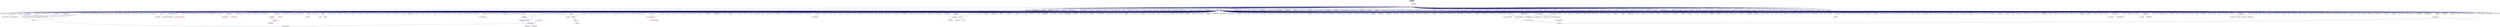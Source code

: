 digraph "wait_some.hpp"
{
  edge [fontname="Helvetica",fontsize="10",labelfontname="Helvetica",labelfontsize="10"];
  node [fontname="Helvetica",fontsize="10",shape=record];
  Node195 [label="wait_some.hpp",height=0.2,width=0.4,color="black", fillcolor="grey75", style="filled", fontcolor="black"];
  Node195 -> Node196 [dir="back",color="midnightblue",fontsize="10",style="solid",fontname="Helvetica"];
  Node196 [label="lcos.hpp",height=0.2,width=0.4,color="black", fillcolor="white", style="filled",URL="$d5/deb/lcos_8hpp.html"];
  Node196 -> Node197 [dir="back",color="midnightblue",fontsize="10",style="solid",fontname="Helvetica"];
  Node197 [label="allgather_and_gate.cpp",height=0.2,width=0.4,color="black", fillcolor="white", style="filled",URL="$d1/d56/allgather__and__gate_8cpp.html"];
  Node196 -> Node198 [dir="back",color="midnightblue",fontsize="10",style="solid",fontname="Helvetica"];
  Node198 [label="apex_balance.cpp",height=0.2,width=0.4,color="black", fillcolor="white", style="filled",URL="$d4/d8e/apex__balance_8cpp.html"];
  Node196 -> Node199 [dir="back",color="midnightblue",fontsize="10",style="solid",fontname="Helvetica"];
  Node199 [label="apex_policy_engine\l_active_thread_count.cpp",height=0.2,width=0.4,color="black", fillcolor="white", style="filled",URL="$d5/d01/apex__policy__engine__active__thread__count_8cpp.html"];
  Node196 -> Node200 [dir="back",color="midnightblue",fontsize="10",style="solid",fontname="Helvetica"];
  Node200 [label="apex_policy_engine\l_events.cpp",height=0.2,width=0.4,color="black", fillcolor="white", style="filled",URL="$df/d0f/apex__policy__engine__events_8cpp.html"];
  Node196 -> Node201 [dir="back",color="midnightblue",fontsize="10",style="solid",fontname="Helvetica"];
  Node201 [label="apex_policy_engine\l_periodic.cpp",height=0.2,width=0.4,color="black", fillcolor="white", style="filled",URL="$d5/d7b/apex__policy__engine__periodic_8cpp.html"];
  Node196 -> Node202 [dir="back",color="midnightblue",fontsize="10",style="solid",fontname="Helvetica"];
  Node202 [label="heartbeat.cpp",height=0.2,width=0.4,color="black", fillcolor="white", style="filled",URL="$d8/d98/heartbeat_8cpp.html"];
  Node196 -> Node203 [dir="back",color="midnightblue",fontsize="10",style="solid",fontname="Helvetica"];
  Node203 [label="hello_world_component.hpp",height=0.2,width=0.4,color="black", fillcolor="white", style="filled",URL="$df/df0/hello__world__component_8hpp.html"];
  Node203 -> Node204 [dir="back",color="midnightblue",fontsize="10",style="solid",fontname="Helvetica"];
  Node204 [label="hello_world_client.cpp",height=0.2,width=0.4,color="black", fillcolor="white", style="filled",URL="$d5/da6/hello__world__client_8cpp.html"];
  Node203 -> Node205 [dir="back",color="midnightblue",fontsize="10",style="solid",fontname="Helvetica"];
  Node205 [label="hello_world_component.cpp",height=0.2,width=0.4,color="black", fillcolor="white", style="filled",URL="$d8/daa/hello__world__component_8cpp.html"];
  Node196 -> Node206 [dir="back",color="midnightblue",fontsize="10",style="solid",fontname="Helvetica"];
  Node206 [label="row.hpp",height=0.2,width=0.4,color="black", fillcolor="white", style="filled",URL="$dc/d69/row_8hpp.html"];
  Node206 -> Node207 [dir="back",color="midnightblue",fontsize="10",style="solid",fontname="Helvetica"];
  Node207 [label="grid.hpp",height=0.2,width=0.4,color="red", fillcolor="white", style="filled",URL="$dc/d8a/grid_8hpp.html"];
  Node207 -> Node208 [dir="back",color="midnightblue",fontsize="10",style="solid",fontname="Helvetica"];
  Node208 [label="jacobi.cpp",height=0.2,width=0.4,color="black", fillcolor="white", style="filled",URL="$d2/d27/jacobi_8cpp.html"];
  Node207 -> Node209 [dir="back",color="midnightblue",fontsize="10",style="solid",fontname="Helvetica"];
  Node209 [label="solver.hpp",height=0.2,width=0.4,color="red", fillcolor="white", style="filled",URL="$db/d9a/server_2solver_8hpp.html"];
  Node209 -> Node211 [dir="back",color="midnightblue",fontsize="10",style="solid",fontname="Helvetica"];
  Node211 [label="solver.cpp",height=0.2,width=0.4,color="black", fillcolor="white", style="filled",URL="$d6/d94/solver_8cpp.html"];
  Node207 -> Node212 [dir="back",color="midnightblue",fontsize="10",style="solid",fontname="Helvetica"];
  Node212 [label="grid.cpp",height=0.2,width=0.4,color="black", fillcolor="white", style="filled",URL="$d6/d1b/jacobi__component_2grid_8cpp.html"];
  Node206 -> Node213 [dir="back",color="midnightblue",fontsize="10",style="solid",fontname="Helvetica"];
  Node213 [label="stencil_iterator.hpp",height=0.2,width=0.4,color="black", fillcolor="white", style="filled",URL="$dc/d5c/server_2stencil__iterator_8hpp.html"];
  Node213 -> Node209 [dir="back",color="midnightblue",fontsize="10",style="solid",fontname="Helvetica"];
  Node213 -> Node214 [dir="back",color="midnightblue",fontsize="10",style="solid",fontname="Helvetica"];
  Node214 [label="stencil_iterator.cpp",height=0.2,width=0.4,color="black", fillcolor="white", style="filled",URL="$d6/de1/server_2stencil__iterator_8cpp.html"];
  Node213 -> Node215 [dir="back",color="midnightblue",fontsize="10",style="solid",fontname="Helvetica"];
  Node215 [label="stencil_iterator.cpp",height=0.2,width=0.4,color="black", fillcolor="white", style="filled",URL="$d7/d71/stencil__iterator_8cpp.html"];
  Node206 -> Node212 [dir="back",color="midnightblue",fontsize="10",style="solid",fontname="Helvetica"];
  Node196 -> Node216 [dir="back",color="midnightblue",fontsize="10",style="solid",fontname="Helvetica"];
  Node216 [label="stencil_iterator.hpp",height=0.2,width=0.4,color="black", fillcolor="white", style="filled",URL="$d4/dc8/stencil__iterator_8hpp.html"];
  Node216 -> Node209 [dir="back",color="midnightblue",fontsize="10",style="solid",fontname="Helvetica"];
  Node216 -> Node213 [dir="back",color="midnightblue",fontsize="10",style="solid",fontname="Helvetica"];
  Node216 -> Node215 [dir="back",color="midnightblue",fontsize="10",style="solid",fontname="Helvetica"];
  Node196 -> Node213 [dir="back",color="midnightblue",fontsize="10",style="solid",fontname="Helvetica"];
  Node196 -> Node217 [dir="back",color="midnightblue",fontsize="10",style="solid",fontname="Helvetica"];
  Node217 [label="jacobi_hpx.cpp",height=0.2,width=0.4,color="black", fillcolor="white", style="filled",URL="$d8/d72/jacobi__hpx_8cpp.html"];
  Node196 -> Node218 [dir="back",color="midnightblue",fontsize="10",style="solid",fontname="Helvetica"];
  Node218 [label="jacobi_nonuniform_hpx.cpp",height=0.2,width=0.4,color="black", fillcolor="white", style="filled",URL="$de/d56/jacobi__nonuniform__hpx_8cpp.html"];
  Node196 -> Node219 [dir="back",color="midnightblue",fontsize="10",style="solid",fontname="Helvetica"];
  Node219 [label="enumerate_threads.cpp",height=0.2,width=0.4,color="black", fillcolor="white", style="filled",URL="$d3/dd4/enumerate__threads_8cpp.html"];
  Node196 -> Node220 [dir="back",color="midnightblue",fontsize="10",style="solid",fontname="Helvetica"];
  Node220 [label="fibonacci_await.cpp",height=0.2,width=0.4,color="black", fillcolor="white", style="filled",URL="$dc/d1c/fibonacci__await_8cpp.html"];
  Node196 -> Node221 [dir="back",color="midnightblue",fontsize="10",style="solid",fontname="Helvetica"];
  Node221 [label="fibonacci_dataflow.cpp",height=0.2,width=0.4,color="black", fillcolor="white", style="filled",URL="$df/d3d/fibonacci__dataflow_8cpp.html"];
  Node196 -> Node222 [dir="back",color="midnightblue",fontsize="10",style="solid",fontname="Helvetica"];
  Node222 [label="fibonacci_futures.cpp",height=0.2,width=0.4,color="black", fillcolor="white", style="filled",URL="$d6/de3/fibonacci__futures_8cpp.html"];
  Node196 -> Node223 [dir="back",color="midnightblue",fontsize="10",style="solid",fontname="Helvetica"];
  Node223 [label="fibonacci_futures_distributed.cpp",height=0.2,width=0.4,color="black", fillcolor="white", style="filled",URL="$d1/dc9/fibonacci__futures__distributed_8cpp.html"];
  Node196 -> Node224 [dir="back",color="midnightblue",fontsize="10",style="solid",fontname="Helvetica"];
  Node224 [label="fractals.cpp",height=0.2,width=0.4,color="black", fillcolor="white", style="filled",URL="$d8/d58/fractals_8cpp.html"];
  Node196 -> Node225 [dir="back",color="midnightblue",fontsize="10",style="solid",fontname="Helvetica"];
  Node225 [label="fractals_executor.cpp",height=0.2,width=0.4,color="black", fillcolor="white", style="filled",URL="$d9/da9/fractals__executor_8cpp.html"];
  Node196 -> Node226 [dir="back",color="midnightblue",fontsize="10",style="solid",fontname="Helvetica"];
  Node226 [label="fractals_struct.cpp",height=0.2,width=0.4,color="black", fillcolor="white", style="filled",URL="$d8/d2f/fractals__struct_8cpp.html"];
  Node196 -> Node227 [dir="back",color="midnightblue",fontsize="10",style="solid",fontname="Helvetica"];
  Node227 [label="hello_world.cpp",height=0.2,width=0.4,color="black", fillcolor="white", style="filled",URL="$d0/d67/hello__world_8cpp.html"];
  Node196 -> Node228 [dir="back",color="midnightblue",fontsize="10",style="solid",fontname="Helvetica"];
  Node228 [label="latch_local.cpp",height=0.2,width=0.4,color="black", fillcolor="white", style="filled",URL="$dd/dd3/latch__local_8cpp.html"];
  Node196 -> Node229 [dir="back",color="midnightblue",fontsize="10",style="solid",fontname="Helvetica"];
  Node229 [label="latch_remote.cpp",height=0.2,width=0.4,color="black", fillcolor="white", style="filled",URL="$df/d59/latch__remote_8cpp.html"];
  Node196 -> Node230 [dir="back",color="midnightblue",fontsize="10",style="solid",fontname="Helvetica"];
  Node230 [label="local_channel.cpp",height=0.2,width=0.4,color="black", fillcolor="white", style="filled",URL="$d0/d3e/local__channel_8cpp.html"];
  Node196 -> Node231 [dir="back",color="midnightblue",fontsize="10",style="solid",fontname="Helvetica"];
  Node231 [label="pingpong.cpp",height=0.2,width=0.4,color="black", fillcolor="white", style="filled",URL="$dd/d4d/pingpong_8cpp.html"];
  Node196 -> Node232 [dir="back",color="midnightblue",fontsize="10",style="solid",fontname="Helvetica"];
  Node232 [label="shared_mutex.cpp",height=0.2,width=0.4,color="black", fillcolor="white", style="filled",URL="$da/d0b/shared__mutex_8cpp.html"];
  Node196 -> Node233 [dir="back",color="midnightblue",fontsize="10",style="solid",fontname="Helvetica"];
  Node233 [label="wait_composition.cpp",height=0.2,width=0.4,color="black", fillcolor="white", style="filled",URL="$d6/d13/wait__composition_8cpp.html"];
  Node196 -> Node234 [dir="back",color="midnightblue",fontsize="10",style="solid",fontname="Helvetica"];
  Node234 [label="sheneos_compare.cpp",height=0.2,width=0.4,color="black", fillcolor="white", style="filled",URL="$dc/d11/sheneos__compare_8cpp.html"];
  Node196 -> Node235 [dir="back",color="midnightblue",fontsize="10",style="solid",fontname="Helvetica"];
  Node235 [label="spell_check_file.cpp",height=0.2,width=0.4,color="black", fillcolor="white", style="filled",URL="$df/df7/spell__check__file_8cpp.html"];
  Node196 -> Node236 [dir="back",color="midnightblue",fontsize="10",style="solid",fontname="Helvetica"];
  Node236 [label="spell_check_simple.cpp",height=0.2,width=0.4,color="black", fillcolor="white", style="filled",URL="$dd/d54/spell__check__simple_8cpp.html"];
  Node196 -> Node237 [dir="back",color="midnightblue",fontsize="10",style="solid",fontname="Helvetica"];
  Node237 [label="simple_central_tuplespace\l_client.cpp",height=0.2,width=0.4,color="black", fillcolor="white", style="filled",URL="$d1/d7b/simple__central__tuplespace__client_8cpp.html"];
  Node196 -> Node238 [dir="back",color="midnightblue",fontsize="10",style="solid",fontname="Helvetica"];
  Node238 [label="hpx.hpp",height=0.2,width=0.4,color="red", fillcolor="white", style="filled",URL="$d0/daa/hpx_8hpp.html"];
  Node238 -> Node239 [dir="back",color="midnightblue",fontsize="10",style="solid",fontname="Helvetica"];
  Node239 [label="1d_stencil_1.cpp",height=0.2,width=0.4,color="black", fillcolor="white", style="filled",URL="$d2/db1/1d__stencil__1_8cpp.html"];
  Node238 -> Node240 [dir="back",color="midnightblue",fontsize="10",style="solid",fontname="Helvetica"];
  Node240 [label="1d_stencil_2.cpp",height=0.2,width=0.4,color="black", fillcolor="white", style="filled",URL="$d3/dd1/1d__stencil__2_8cpp.html"];
  Node238 -> Node241 [dir="back",color="midnightblue",fontsize="10",style="solid",fontname="Helvetica"];
  Node241 [label="1d_stencil_3.cpp",height=0.2,width=0.4,color="black", fillcolor="white", style="filled",URL="$db/d19/1d__stencil__3_8cpp.html"];
  Node238 -> Node242 [dir="back",color="midnightblue",fontsize="10",style="solid",fontname="Helvetica"];
  Node242 [label="1d_stencil_4.cpp",height=0.2,width=0.4,color="black", fillcolor="white", style="filled",URL="$d1/d7d/1d__stencil__4_8cpp.html"];
  Node238 -> Node243 [dir="back",color="midnightblue",fontsize="10",style="solid",fontname="Helvetica"];
  Node243 [label="1d_stencil_4_parallel.cpp",height=0.2,width=0.4,color="black", fillcolor="white", style="filled",URL="$d6/d05/1d__stencil__4__parallel_8cpp.html"];
  Node238 -> Node244 [dir="back",color="midnightblue",fontsize="10",style="solid",fontname="Helvetica"];
  Node244 [label="1d_stencil_4_repart.cpp",height=0.2,width=0.4,color="black", fillcolor="white", style="filled",URL="$d0/d6b/1d__stencil__4__repart_8cpp.html"];
  Node238 -> Node245 [dir="back",color="midnightblue",fontsize="10",style="solid",fontname="Helvetica"];
  Node245 [label="1d_stencil_4_throttle.cpp",height=0.2,width=0.4,color="black", fillcolor="white", style="filled",URL="$d6/de5/1d__stencil__4__throttle_8cpp.html"];
  Node238 -> Node246 [dir="back",color="midnightblue",fontsize="10",style="solid",fontname="Helvetica"];
  Node246 [label="1d_stencil_5.cpp",height=0.2,width=0.4,color="black", fillcolor="white", style="filled",URL="$d7/d2a/1d__stencil__5_8cpp.html"];
  Node238 -> Node247 [dir="back",color="midnightblue",fontsize="10",style="solid",fontname="Helvetica"];
  Node247 [label="1d_stencil_6.cpp",height=0.2,width=0.4,color="black", fillcolor="white", style="filled",URL="$db/de7/1d__stencil__6_8cpp.html"];
  Node238 -> Node248 [dir="back",color="midnightblue",fontsize="10",style="solid",fontname="Helvetica"];
  Node248 [label="1d_stencil_7.cpp",height=0.2,width=0.4,color="black", fillcolor="white", style="filled",URL="$d4/d5a/1d__stencil__7_8cpp.html"];
  Node238 -> Node249 [dir="back",color="midnightblue",fontsize="10",style="solid",fontname="Helvetica"];
  Node249 [label="1d_stencil_8.cpp",height=0.2,width=0.4,color="black", fillcolor="white", style="filled",URL="$df/de0/1d__stencil__8_8cpp.html"];
  Node238 -> Node250 [dir="back",color="midnightblue",fontsize="10",style="solid",fontname="Helvetica"];
  Node250 [label="accumulator.cpp",height=0.2,width=0.4,color="black", fillcolor="white", style="filled",URL="$d1/d81/accumulator_8cpp.html"];
  Node238 -> Node251 [dir="back",color="midnightblue",fontsize="10",style="solid",fontname="Helvetica"];
  Node251 [label="accumulator.hpp",height=0.2,width=0.4,color="red", fillcolor="white", style="filled",URL="$d4/d9d/server_2accumulator_8hpp.html"];
  Node251 -> Node250 [dir="back",color="midnightblue",fontsize="10",style="solid",fontname="Helvetica"];
  Node238 -> Node254 [dir="back",color="midnightblue",fontsize="10",style="solid",fontname="Helvetica"];
  Node254 [label="template_function_accumulator.hpp",height=0.2,width=0.4,color="black", fillcolor="white", style="filled",URL="$d7/da6/server_2template__function__accumulator_8hpp.html"];
  Node254 -> Node255 [dir="back",color="midnightblue",fontsize="10",style="solid",fontname="Helvetica"];
  Node255 [label="template_function_accumulator.cpp",height=0.2,width=0.4,color="black", fillcolor="white", style="filled",URL="$d5/d02/template__function__accumulator_8cpp.html"];
  Node254 -> Node256 [dir="back",color="midnightblue",fontsize="10",style="solid",fontname="Helvetica"];
  Node256 [label="template_function_accumulator.hpp",height=0.2,width=0.4,color="red", fillcolor="white", style="filled",URL="$d3/de9/template__function__accumulator_8hpp.html"];
  Node238 -> Node258 [dir="back",color="midnightblue",fontsize="10",style="solid",fontname="Helvetica"];
  Node258 [label="template_accumulator.cpp",height=0.2,width=0.4,color="black", fillcolor="white", style="filled",URL="$d0/d4a/template__accumulator_8cpp.html"];
  Node238 -> Node255 [dir="back",color="midnightblue",fontsize="10",style="solid",fontname="Helvetica"];
  Node238 -> Node256 [dir="back",color="midnightblue",fontsize="10",style="solid",fontname="Helvetica"];
  Node238 -> Node259 [dir="back",color="midnightblue",fontsize="10",style="solid",fontname="Helvetica"];
  Node259 [label="allgather_module.cpp",height=0.2,width=0.4,color="black", fillcolor="white", style="filled",URL="$df/de4/allgather__module_8cpp.html"];
  Node238 -> Node260 [dir="back",color="midnightblue",fontsize="10",style="solid",fontname="Helvetica"];
  Node260 [label="allgather.cpp",height=0.2,width=0.4,color="black", fillcolor="white", style="filled",URL="$d7/d06/allgather_8cpp.html"];
  Node238 -> Node197 [dir="back",color="midnightblue",fontsize="10",style="solid",fontname="Helvetica"];
  Node238 -> Node261 [dir="back",color="midnightblue",fontsize="10",style="solid",fontname="Helvetica"];
  Node261 [label="ag_client.cpp",height=0.2,width=0.4,color="black", fillcolor="white", style="filled",URL="$d4/d5d/ag__client_8cpp.html"];
  Node238 -> Node262 [dir="back",color="midnightblue",fontsize="10",style="solid",fontname="Helvetica"];
  Node262 [label="hpx_thread_phase.cpp",height=0.2,width=0.4,color="black", fillcolor="white", style="filled",URL="$d5/dca/hpx__thread__phase_8cpp.html"];
  Node238 -> Node263 [dir="back",color="midnightblue",fontsize="10",style="solid",fontname="Helvetica"];
  Node263 [label="os_thread_num.cpp",height=0.2,width=0.4,color="black", fillcolor="white", style="filled",URL="$d2/dfb/os__thread__num_8cpp.html"];
  Node238 -> Node264 [dir="back",color="midnightblue",fontsize="10",style="solid",fontname="Helvetica"];
  Node264 [label="cancelable_action.cpp",height=0.2,width=0.4,color="black", fillcolor="white", style="filled",URL="$d5/d0c/cancelable__action_8cpp.html"];
  Node238 -> Node265 [dir="back",color="midnightblue",fontsize="10",style="solid",fontname="Helvetica"];
  Node265 [label="cancelable_action.hpp",height=0.2,width=0.4,color="black", fillcolor="white", style="filled",URL="$d5/d4d/server_2cancelable__action_8hpp.html"];
  Node265 -> Node264 [dir="back",color="midnightblue",fontsize="10",style="solid",fontname="Helvetica"];
  Node265 -> Node266 [dir="back",color="midnightblue",fontsize="10",style="solid",fontname="Helvetica"];
  Node266 [label="cancelable_action.hpp",height=0.2,width=0.4,color="red", fillcolor="white", style="filled",URL="$d0/da3/stubs_2cancelable__action_8hpp.html"];
  Node238 -> Node266 [dir="back",color="midnightblue",fontsize="10",style="solid",fontname="Helvetica"];
  Node238 -> Node268 [dir="back",color="midnightblue",fontsize="10",style="solid",fontname="Helvetica"];
  Node268 [label="cancelable_action_client.cpp",height=0.2,width=0.4,color="black", fillcolor="white", style="filled",URL="$d1/db8/cancelable__action__client_8cpp.html"];
  Node238 -> Node269 [dir="back",color="midnightblue",fontsize="10",style="solid",fontname="Helvetica"];
  Node269 [label="cublas_matmul.cpp",height=0.2,width=0.4,color="black", fillcolor="white", style="filled",URL="$dd/d84/cublas__matmul_8cpp.html"];
  Node238 -> Node270 [dir="back",color="midnightblue",fontsize="10",style="solid",fontname="Helvetica"];
  Node270 [label="win_perf_counters.cpp",height=0.2,width=0.4,color="black", fillcolor="white", style="filled",URL="$d8/d11/win__perf__counters_8cpp.html"];
  Node238 -> Node271 [dir="back",color="midnightblue",fontsize="10",style="solid",fontname="Helvetica"];
  Node271 [label="win_perf_counters.hpp",height=0.2,width=0.4,color="black", fillcolor="white", style="filled",URL="$d5/da7/win__perf__counters_8hpp.html"];
  Node238 -> Node203 [dir="back",color="midnightblue",fontsize="10",style="solid",fontname="Helvetica"];
  Node238 -> Node272 [dir="back",color="midnightblue",fontsize="10",style="solid",fontname="Helvetica"];
  Node272 [label="interpolate1d.cpp",height=0.2,width=0.4,color="black", fillcolor="white", style="filled",URL="$d0/d05/interpolate1d_8cpp.html"];
  Node238 -> Node273 [dir="back",color="midnightblue",fontsize="10",style="solid",fontname="Helvetica"];
  Node273 [label="partition.hpp",height=0.2,width=0.4,color="black", fillcolor="white", style="filled",URL="$d0/d7a/examples_2interpolate1d_2interpolate1d_2partition_8hpp.html"];
  Node273 -> Node272 [dir="back",color="midnightblue",fontsize="10",style="solid",fontname="Helvetica"];
  Node273 -> Node274 [dir="back",color="midnightblue",fontsize="10",style="solid",fontname="Helvetica"];
  Node274 [label="interpolate1d.hpp",height=0.2,width=0.4,color="red", fillcolor="white", style="filled",URL="$d4/dc7/interpolate1d_8hpp.html"];
  Node274 -> Node272 [dir="back",color="midnightblue",fontsize="10",style="solid",fontname="Helvetica"];
  Node238 -> Node276 [dir="back",color="midnightblue",fontsize="10",style="solid",fontname="Helvetica"];
  Node276 [label="partition.hpp",height=0.2,width=0.4,color="black", fillcolor="white", style="filled",URL="$d0/dff/examples_2interpolate1d_2interpolate1d_2server_2partition_8hpp.html"];
  Node276 -> Node273 [dir="back",color="midnightblue",fontsize="10",style="solid",fontname="Helvetica"];
  Node276 -> Node277 [dir="back",color="midnightblue",fontsize="10",style="solid",fontname="Helvetica"];
  Node277 [label="partition.cpp",height=0.2,width=0.4,color="black", fillcolor="white", style="filled",URL="$d0/d4f/examples_2interpolate1d_2interpolate1d_2server_2partition_8cpp.html"];
  Node238 -> Node274 [dir="back",color="midnightblue",fontsize="10",style="solid",fontname="Helvetica"];
  Node238 -> Node278 [dir="back",color="midnightblue",fontsize="10",style="solid",fontname="Helvetica"];
  Node278 [label="read_values.cpp",height=0.2,width=0.4,color="black", fillcolor="white", style="filled",URL="$d0/d8c/interpolate1d_2interpolate1d_2read__values_8cpp.html"];
  Node238 -> Node277 [dir="back",color="midnightblue",fontsize="10",style="solid",fontname="Helvetica"];
  Node238 -> Node208 [dir="back",color="midnightblue",fontsize="10",style="solid",fontname="Helvetica"];
  Node238 -> Node212 [dir="back",color="midnightblue",fontsize="10",style="solid",fontname="Helvetica"];
  Node238 -> Node279 [dir="back",color="midnightblue",fontsize="10",style="solid",fontname="Helvetica"];
  Node279 [label="row.cpp",height=0.2,width=0.4,color="black", fillcolor="white", style="filled",URL="$d3/d86/server_2row_8cpp.html"];
  Node238 -> Node211 [dir="back",color="midnightblue",fontsize="10",style="solid",fontname="Helvetica"];
  Node238 -> Node214 [dir="back",color="midnightblue",fontsize="10",style="solid",fontname="Helvetica"];
  Node238 -> Node215 [dir="back",color="midnightblue",fontsize="10",style="solid",fontname="Helvetica"];
  Node238 -> Node280 [dir="back",color="midnightblue",fontsize="10",style="solid",fontname="Helvetica"];
  Node280 [label="jacobi.cpp",height=0.2,width=0.4,color="black", fillcolor="white", style="filled",URL="$d3/d44/smp_2jacobi_8cpp.html"];
  Node238 -> Node217 [dir="back",color="midnightblue",fontsize="10",style="solid",fontname="Helvetica"];
  Node238 -> Node281 [dir="back",color="midnightblue",fontsize="10",style="solid",fontname="Helvetica"];
  Node281 [label="jacobi_nonuniform.cpp",height=0.2,width=0.4,color="black", fillcolor="white", style="filled",URL="$dd/ddc/jacobi__nonuniform_8cpp.html"];
  Node238 -> Node218 [dir="back",color="midnightblue",fontsize="10",style="solid",fontname="Helvetica"];
  Node238 -> Node282 [dir="back",color="midnightblue",fontsize="10",style="solid",fontname="Helvetica"];
  Node282 [label="nqueen.cpp",height=0.2,width=0.4,color="black", fillcolor="white", style="filled",URL="$db/dca/nqueen_8cpp.html"];
  Node238 -> Node283 [dir="back",color="midnightblue",fontsize="10",style="solid",fontname="Helvetica"];
  Node283 [label="nqueen.hpp",height=0.2,width=0.4,color="red", fillcolor="white", style="filled",URL="$de/d58/server_2nqueen_8hpp.html"];
  Node283 -> Node282 [dir="back",color="midnightblue",fontsize="10",style="solid",fontname="Helvetica"];
  Node238 -> Node286 [dir="back",color="midnightblue",fontsize="10",style="solid",fontname="Helvetica"];
  Node286 [label="nqueen_client.cpp",height=0.2,width=0.4,color="black", fillcolor="white", style="filled",URL="$d3/d5e/nqueen__client_8cpp.html"];
  Node238 -> Node287 [dir="back",color="midnightblue",fontsize="10",style="solid",fontname="Helvetica"];
  Node287 [label="sine.cpp",height=0.2,width=0.4,color="black", fillcolor="white", style="filled",URL="$d3/d0d/server_2sine_8cpp.html"];
  Node238 -> Node288 [dir="back",color="midnightblue",fontsize="10",style="solid",fontname="Helvetica"];
  Node288 [label="sine.hpp",height=0.2,width=0.4,color="black", fillcolor="white", style="filled",URL="$d8/dac/sine_8hpp.html"];
  Node288 -> Node287 [dir="back",color="midnightblue",fontsize="10",style="solid",fontname="Helvetica"];
  Node288 -> Node289 [dir="back",color="midnightblue",fontsize="10",style="solid",fontname="Helvetica"];
  Node289 [label="sine.cpp",height=0.2,width=0.4,color="black", fillcolor="white", style="filled",URL="$d5/dd8/sine_8cpp.html"];
  Node238 -> Node289 [dir="back",color="midnightblue",fontsize="10",style="solid",fontname="Helvetica"];
  Node238 -> Node290 [dir="back",color="midnightblue",fontsize="10",style="solid",fontname="Helvetica"];
  Node290 [label="sine_client.cpp",height=0.2,width=0.4,color="black", fillcolor="white", style="filled",URL="$db/d62/sine__client_8cpp.html"];
  Node238 -> Node291 [dir="back",color="midnightblue",fontsize="10",style="solid",fontname="Helvetica"];
  Node291 [label="qt.cpp",height=0.2,width=0.4,color="black", fillcolor="white", style="filled",URL="$df/d90/qt_8cpp.html"];
  Node238 -> Node292 [dir="back",color="midnightblue",fontsize="10",style="solid",fontname="Helvetica"];
  Node292 [label="queue_client.cpp",height=0.2,width=0.4,color="black", fillcolor="white", style="filled",URL="$d7/d96/queue__client_8cpp.html"];
  Node238 -> Node293 [dir="back",color="midnightblue",fontsize="10",style="solid",fontname="Helvetica"];
  Node293 [label="customize_async.cpp",height=0.2,width=0.4,color="black", fillcolor="white", style="filled",URL="$d0/d82/customize__async_8cpp.html"];
  Node238 -> Node294 [dir="back",color="midnightblue",fontsize="10",style="solid",fontname="Helvetica"];
  Node294 [label="data_actions.cpp",height=0.2,width=0.4,color="black", fillcolor="white", style="filled",URL="$dc/d68/data__actions_8cpp.html"];
  Node238 -> Node295 [dir="back",color="midnightblue",fontsize="10",style="solid",fontname="Helvetica"];
  Node295 [label="error_handling.cpp",height=0.2,width=0.4,color="black", fillcolor="white", style="filled",URL="$d9/d96/error__handling_8cpp.html"];
  Node238 -> Node296 [dir="back",color="midnightblue",fontsize="10",style="solid",fontname="Helvetica"];
  Node296 [label="event_synchronization.cpp",height=0.2,width=0.4,color="black", fillcolor="white", style="filled",URL="$d0/d35/event__synchronization_8cpp.html"];
  Node238 -> Node297 [dir="back",color="midnightblue",fontsize="10",style="solid",fontname="Helvetica"];
  Node297 [label="factorial.cpp",height=0.2,width=0.4,color="black", fillcolor="white", style="filled",URL="$d9/d00/factorial_8cpp.html"];
  Node238 -> Node298 [dir="back",color="midnightblue",fontsize="10",style="solid",fontname="Helvetica"];
  Node298 [label="file_serialization.cpp",height=0.2,width=0.4,color="black", fillcolor="white", style="filled",URL="$de/d58/file__serialization_8cpp.html"];
  Node238 -> Node299 [dir="back",color="midnightblue",fontsize="10",style="solid",fontname="Helvetica"];
  Node299 [label="init_globally.cpp",height=0.2,width=0.4,color="black", fillcolor="white", style="filled",URL="$d6/dad/init__globally_8cpp.html"];
  Node238 -> Node300 [dir="back",color="midnightblue",fontsize="10",style="solid",fontname="Helvetica"];
  Node300 [label="interest_calculator.cpp",height=0.2,width=0.4,color="black", fillcolor="white", style="filled",URL="$d2/d86/interest__calculator_8cpp.html"];
  Node238 -> Node301 [dir="back",color="midnightblue",fontsize="10",style="solid",fontname="Helvetica"];
  Node301 [label="non_atomic_rma.cpp",height=0.2,width=0.4,color="black", fillcolor="white", style="filled",URL="$d7/d8b/non__atomic__rma_8cpp.html"];
  Node238 -> Node302 [dir="back",color="midnightblue",fontsize="10",style="solid",fontname="Helvetica"];
  Node302 [label="partitioned_vector\l_spmd_foreach.cpp",height=0.2,width=0.4,color="black", fillcolor="white", style="filled",URL="$db/d7c/partitioned__vector__spmd__foreach_8cpp.html"];
  Node238 -> Node303 [dir="back",color="midnightblue",fontsize="10",style="solid",fontname="Helvetica"];
  Node303 [label="pipeline1.cpp",height=0.2,width=0.4,color="black", fillcolor="white", style="filled",URL="$d5/d77/pipeline1_8cpp.html"];
  Node238 -> Node304 [dir="back",color="midnightblue",fontsize="10",style="solid",fontname="Helvetica"];
  Node304 [label="quicksort.cpp",height=0.2,width=0.4,color="black", fillcolor="white", style="filled",URL="$d3/d1e/quicksort_8cpp.html"];
  Node238 -> Node305 [dir="back",color="midnightblue",fontsize="10",style="solid",fontname="Helvetica"];
  Node305 [label="receive_buffer.cpp",height=0.2,width=0.4,color="black", fillcolor="white", style="filled",URL="$d7/d10/receive__buffer_8cpp.html"];
  Node238 -> Node306 [dir="back",color="midnightblue",fontsize="10",style="solid",fontname="Helvetica"];
  Node306 [label="safe_object.cpp",height=0.2,width=0.4,color="black", fillcolor="white", style="filled",URL="$dd/d52/safe__object_8cpp.html"];
  Node238 -> Node307 [dir="back",color="midnightblue",fontsize="10",style="solid",fontname="Helvetica"];
  Node307 [label="sort_by_key_demo.cpp",height=0.2,width=0.4,color="black", fillcolor="white", style="filled",URL="$da/d20/sort__by__key__demo_8cpp.html"];
  Node238 -> Node308 [dir="back",color="midnightblue",fontsize="10",style="solid",fontname="Helvetica"];
  Node308 [label="timed_wake.cpp",height=0.2,width=0.4,color="black", fillcolor="white", style="filled",URL="$d8/df9/timed__wake_8cpp.html"];
  Node238 -> Node309 [dir="back",color="midnightblue",fontsize="10",style="solid",fontname="Helvetica"];
  Node309 [label="vector_counting_dotproduct.cpp",height=0.2,width=0.4,color="black", fillcolor="white", style="filled",URL="$df/de9/vector__counting__dotproduct_8cpp.html"];
  Node238 -> Node310 [dir="back",color="midnightblue",fontsize="10",style="solid",fontname="Helvetica"];
  Node310 [label="vector_zip_dotproduct.cpp",height=0.2,width=0.4,color="black", fillcolor="white", style="filled",URL="$dc/d18/vector__zip__dotproduct_8cpp.html"];
  Node238 -> Node311 [dir="back",color="midnightblue",fontsize="10",style="solid",fontname="Helvetica"];
  Node311 [label="zerocopy_rdma.cpp",height=0.2,width=0.4,color="black", fillcolor="white", style="filled",URL="$d1/dad/zerocopy__rdma_8cpp.html"];
  Node238 -> Node312 [dir="back",color="midnightblue",fontsize="10",style="solid",fontname="Helvetica"];
  Node312 [label="random_mem_access.cpp",height=0.2,width=0.4,color="black", fillcolor="white", style="filled",URL="$d1/d51/random__mem__access_8cpp.html"];
  Node238 -> Node313 [dir="back",color="midnightblue",fontsize="10",style="solid",fontname="Helvetica"];
  Node313 [label="random_mem_access.hpp",height=0.2,width=0.4,color="red", fillcolor="white", style="filled",URL="$d0/d19/server_2random__mem__access_8hpp.html"];
  Node313 -> Node312 [dir="back",color="midnightblue",fontsize="10",style="solid",fontname="Helvetica"];
  Node238 -> Node316 [dir="back",color="midnightblue",fontsize="10",style="solid",fontname="Helvetica"];
  Node316 [label="random_mem_access_client.cpp",height=0.2,width=0.4,color="black", fillcolor="white", style="filled",URL="$df/d1b/random__mem__access__client_8cpp.html"];
  Node238 -> Node317 [dir="back",color="midnightblue",fontsize="10",style="solid",fontname="Helvetica"];
  Node317 [label="oversubscribing_resource\l_partitioner.cpp",height=0.2,width=0.4,color="black", fillcolor="white", style="filled",URL="$dd/dee/oversubscribing__resource__partitioner_8cpp.html"];
  Node238 -> Node318 [dir="back",color="midnightblue",fontsize="10",style="solid",fontname="Helvetica"];
  Node318 [label="simple_resource_partitioner.cpp",height=0.2,width=0.4,color="black", fillcolor="white", style="filled",URL="$d5/df9/simple__resource__partitioner_8cpp.html"];
  Node238 -> Node319 [dir="back",color="midnightblue",fontsize="10",style="solid",fontname="Helvetica"];
  Node319 [label="dimension.hpp",height=0.2,width=0.4,color="red", fillcolor="white", style="filled",URL="$d6/d39/sheneos_2sheneos_2dimension_8hpp.html"];
  Node319 -> Node325 [dir="back",color="midnightblue",fontsize="10",style="solid",fontname="Helvetica"];
  Node325 [label="partition3d.hpp",height=0.2,width=0.4,color="black", fillcolor="white", style="filled",URL="$dd/dbf/server_2partition3d_8hpp.html"];
  Node325 -> Node326 [dir="back",color="midnightblue",fontsize="10",style="solid",fontname="Helvetica"];
  Node326 [label="partition3d.hpp",height=0.2,width=0.4,color="black", fillcolor="white", style="filled",URL="$d1/d50/partition3d_8hpp.html"];
  Node326 -> Node322 [dir="back",color="midnightblue",fontsize="10",style="solid",fontname="Helvetica"];
  Node322 [label="interpolator.cpp",height=0.2,width=0.4,color="black", fillcolor="white", style="filled",URL="$d5/d02/interpolator_8cpp.html"];
  Node326 -> Node327 [dir="back",color="midnightblue",fontsize="10",style="solid",fontname="Helvetica"];
  Node327 [label="interpolator.hpp",height=0.2,width=0.4,color="red", fillcolor="white", style="filled",URL="$dc/d3b/interpolator_8hpp.html"];
  Node327 -> Node322 [dir="back",color="midnightblue",fontsize="10",style="solid",fontname="Helvetica"];
  Node327 -> Node234 [dir="back",color="midnightblue",fontsize="10",style="solid",fontname="Helvetica"];
  Node327 -> Node329 [dir="back",color="midnightblue",fontsize="10",style="solid",fontname="Helvetica"];
  Node329 [label="sheneos_test.cpp",height=0.2,width=0.4,color="black", fillcolor="white", style="filled",URL="$d4/d6e/sheneos__test_8cpp.html"];
  Node325 -> Node324 [dir="back",color="midnightblue",fontsize="10",style="solid",fontname="Helvetica"];
  Node324 [label="partition3d.cpp",height=0.2,width=0.4,color="black", fillcolor="white", style="filled",URL="$de/d70/partition3d_8cpp.html"];
  Node238 -> Node322 [dir="back",color="midnightblue",fontsize="10",style="solid",fontname="Helvetica"];
  Node238 -> Node326 [dir="back",color="midnightblue",fontsize="10",style="solid",fontname="Helvetica"];
  Node238 -> Node325 [dir="back",color="midnightblue",fontsize="10",style="solid",fontname="Helvetica"];
  Node238 -> Node327 [dir="back",color="midnightblue",fontsize="10",style="solid",fontname="Helvetica"];
  Node238 -> Node330 [dir="back",color="midnightblue",fontsize="10",style="solid",fontname="Helvetica"];
  Node330 [label="configuration.hpp",height=0.2,width=0.4,color="red", fillcolor="white", style="filled",URL="$dc/d0a/configuration_8hpp.html"];
  Node330 -> Node327 [dir="back",color="midnightblue",fontsize="10",style="solid",fontname="Helvetica"];
  Node238 -> Node323 [dir="back",color="midnightblue",fontsize="10",style="solid",fontname="Helvetica"];
  Node323 [label="read_values.cpp",height=0.2,width=0.4,color="black", fillcolor="white", style="filled",URL="$d7/da4/sheneos_2sheneos_2read__values_8cpp.html"];
  Node238 -> Node324 [dir="back",color="midnightblue",fontsize="10",style="solid",fontname="Helvetica"];
  Node238 -> Node329 [dir="back",color="midnightblue",fontsize="10",style="solid",fontname="Helvetica"];
  Node238 -> Node332 [dir="back",color="midnightblue",fontsize="10",style="solid",fontname="Helvetica"];
  Node332 [label="startup_shutdown.cpp",height=0.2,width=0.4,color="black", fillcolor="white", style="filled",URL="$d3/dfc/server_2startup__shutdown_8cpp.html"];
  Node238 -> Node333 [dir="back",color="midnightblue",fontsize="10",style="solid",fontname="Helvetica"];
  Node333 [label="startup_shutdown.cpp",height=0.2,width=0.4,color="black", fillcolor="white", style="filled",URL="$d0/ddb/startup__shutdown_8cpp.html"];
  Node238 -> Node334 [dir="back",color="midnightblue",fontsize="10",style="solid",fontname="Helvetica"];
  Node334 [label="spin.cpp",height=0.2,width=0.4,color="black", fillcolor="white", style="filled",URL="$d7/df2/spin_8cpp.html"];
  Node238 -> Node335 [dir="back",color="midnightblue",fontsize="10",style="solid",fontname="Helvetica"];
  Node335 [label="throttle.cpp",height=0.2,width=0.4,color="black", fillcolor="white", style="filled",URL="$de/d56/server_2throttle_8cpp.html"];
  Node238 -> Node336 [dir="back",color="midnightblue",fontsize="10",style="solid",fontname="Helvetica"];
  Node336 [label="throttle.hpp",height=0.2,width=0.4,color="black", fillcolor="white", style="filled",URL="$db/dc9/server_2throttle_8hpp.html"];
  Node336 -> Node335 [dir="back",color="midnightblue",fontsize="10",style="solid",fontname="Helvetica"];
  Node336 -> Node337 [dir="back",color="midnightblue",fontsize="10",style="solid",fontname="Helvetica"];
  Node337 [label="throttle.hpp",height=0.2,width=0.4,color="black", fillcolor="white", style="filled",URL="$d5/dec/stubs_2throttle_8hpp.html"];
  Node337 -> Node338 [dir="back",color="midnightblue",fontsize="10",style="solid",fontname="Helvetica"];
  Node338 [label="throttle.hpp",height=0.2,width=0.4,color="red", fillcolor="white", style="filled",URL="$d2/d2e/throttle_8hpp.html"];
  Node338 -> Node339 [dir="back",color="midnightblue",fontsize="10",style="solid",fontname="Helvetica"];
  Node339 [label="throttle.cpp",height=0.2,width=0.4,color="black", fillcolor="white", style="filled",URL="$db/d02/throttle_8cpp.html"];
  Node238 -> Node337 [dir="back",color="midnightblue",fontsize="10",style="solid",fontname="Helvetica"];
  Node238 -> Node339 [dir="back",color="midnightblue",fontsize="10",style="solid",fontname="Helvetica"];
  Node238 -> Node338 [dir="back",color="midnightblue",fontsize="10",style="solid",fontname="Helvetica"];
  Node238 -> Node341 [dir="back",color="midnightblue",fontsize="10",style="solid",fontname="Helvetica"];
  Node341 [label="transpose_await.cpp",height=0.2,width=0.4,color="black", fillcolor="white", style="filled",URL="$de/d68/transpose__await_8cpp.html"];
  Node238 -> Node342 [dir="back",color="midnightblue",fontsize="10",style="solid",fontname="Helvetica"];
  Node342 [label="transpose_block.cpp",height=0.2,width=0.4,color="black", fillcolor="white", style="filled",URL="$d0/de1/transpose__block_8cpp.html"];
  Node238 -> Node343 [dir="back",color="midnightblue",fontsize="10",style="solid",fontname="Helvetica"];
  Node343 [label="transpose_block_numa.cpp",height=0.2,width=0.4,color="black", fillcolor="white", style="filled",URL="$dd/d3b/transpose__block__numa_8cpp.html"];
  Node238 -> Node344 [dir="back",color="midnightblue",fontsize="10",style="solid",fontname="Helvetica"];
  Node344 [label="transpose_serial.cpp",height=0.2,width=0.4,color="black", fillcolor="white", style="filled",URL="$db/d74/transpose__serial_8cpp.html"];
  Node238 -> Node345 [dir="back",color="midnightblue",fontsize="10",style="solid",fontname="Helvetica"];
  Node345 [label="transpose_serial_block.cpp",height=0.2,width=0.4,color="black", fillcolor="white", style="filled",URL="$d8/daa/transpose__serial__block_8cpp.html"];
  Node238 -> Node346 [dir="back",color="midnightblue",fontsize="10",style="solid",fontname="Helvetica"];
  Node346 [label="transpose_serial_vector.cpp",height=0.2,width=0.4,color="black", fillcolor="white", style="filled",URL="$d4/d04/transpose__serial__vector_8cpp.html"];
  Node238 -> Node347 [dir="back",color="midnightblue",fontsize="10",style="solid",fontname="Helvetica"];
  Node347 [label="transpose_smp.cpp",height=0.2,width=0.4,color="black", fillcolor="white", style="filled",URL="$d2/d99/transpose__smp_8cpp.html"];
  Node238 -> Node348 [dir="back",color="midnightblue",fontsize="10",style="solid",fontname="Helvetica"];
  Node348 [label="transpose_smp_block.cpp",height=0.2,width=0.4,color="black", fillcolor="white", style="filled",URL="$da/d4d/transpose__smp__block_8cpp.html"];
  Node238 -> Node349 [dir="back",color="midnightblue",fontsize="10",style="solid",fontname="Helvetica"];
  Node349 [label="simple_central_tuplespace.hpp",height=0.2,width=0.4,color="red", fillcolor="white", style="filled",URL="$db/d69/server_2simple__central__tuplespace_8hpp.html"];
  Node349 -> Node350 [dir="back",color="midnightblue",fontsize="10",style="solid",fontname="Helvetica"];
  Node350 [label="simple_central_tuplespace.cpp",height=0.2,width=0.4,color="black", fillcolor="white", style="filled",URL="$d3/dec/simple__central__tuplespace_8cpp.html"];
  Node238 -> Node353 [dir="back",color="midnightblue",fontsize="10",style="solid",fontname="Helvetica"];
  Node353 [label="tuples_warehouse.hpp",height=0.2,width=0.4,color="black", fillcolor="white", style="filled",URL="$da/de6/tuples__warehouse_8hpp.html"];
  Node353 -> Node349 [dir="back",color="midnightblue",fontsize="10",style="solid",fontname="Helvetica"];
  Node238 -> Node350 [dir="back",color="midnightblue",fontsize="10",style="solid",fontname="Helvetica"];
  Node238 -> Node354 [dir="back",color="midnightblue",fontsize="10",style="solid",fontname="Helvetica"];
  Node354 [label="hpx_runtime.cpp",height=0.2,width=0.4,color="black", fillcolor="white", style="filled",URL="$d7/d1e/hpx__runtime_8cpp.html"];
  Node238 -> Node355 [dir="back",color="midnightblue",fontsize="10",style="solid",fontname="Helvetica"];
  Node355 [label="synchronize.cpp",height=0.2,width=0.4,color="black", fillcolor="white", style="filled",URL="$da/da2/synchronize_8cpp.html"];
  Node238 -> Node356 [dir="back",color="midnightblue",fontsize="10",style="solid",fontname="Helvetica"];
  Node356 [label="agas_cache_timings.cpp",height=0.2,width=0.4,color="black", fillcolor="white", style="filled",URL="$dd/d37/agas__cache__timings_8cpp.html"];
  Node238 -> Node357 [dir="back",color="midnightblue",fontsize="10",style="solid",fontname="Helvetica"];
  Node357 [label="async_overheads.cpp",height=0.2,width=0.4,color="black", fillcolor="white", style="filled",URL="$de/da6/async__overheads_8cpp.html"];
  Node238 -> Node358 [dir="back",color="midnightblue",fontsize="10",style="solid",fontname="Helvetica"];
  Node358 [label="coroutines_call_overhead.cpp",height=0.2,width=0.4,color="black", fillcolor="white", style="filled",URL="$da/d1e/coroutines__call__overhead_8cpp.html"];
  Node238 -> Node359 [dir="back",color="midnightblue",fontsize="10",style="solid",fontname="Helvetica"];
  Node359 [label="foreach_scaling.cpp",height=0.2,width=0.4,color="black", fillcolor="white", style="filled",URL="$d4/d94/foreach__scaling_8cpp.html"];
  Node238 -> Node360 [dir="back",color="midnightblue",fontsize="10",style="solid",fontname="Helvetica"];
  Node360 [label="function_object_wrapper\l_overhead.cpp",height=0.2,width=0.4,color="black", fillcolor="white", style="filled",URL="$d5/d6f/function__object__wrapper__overhead_8cpp.html"];
  Node238 -> Node361 [dir="back",color="midnightblue",fontsize="10",style="solid",fontname="Helvetica"];
  Node361 [label="hpx_homogeneous_timed\l_task_spawn_executors.cpp",height=0.2,width=0.4,color="black", fillcolor="white", style="filled",URL="$d1/d3b/hpx__homogeneous__timed__task__spawn__executors_8cpp.html"];
  Node238 -> Node362 [dir="back",color="midnightblue",fontsize="10",style="solid",fontname="Helvetica"];
  Node362 [label="htts2_hpx.cpp",height=0.2,width=0.4,color="black", fillcolor="white", style="filled",URL="$d2/daf/htts2__hpx_8cpp.html"];
  Node238 -> Node363 [dir="back",color="midnightblue",fontsize="10",style="solid",fontname="Helvetica"];
  Node363 [label="partitioned_vector\l_foreach.cpp",height=0.2,width=0.4,color="black", fillcolor="white", style="filled",URL="$df/d5f/partitioned__vector__foreach_8cpp.html"];
  Node238 -> Node364 [dir="back",color="midnightblue",fontsize="10",style="solid",fontname="Helvetica"];
  Node364 [label="serialization_overhead.cpp",height=0.2,width=0.4,color="black", fillcolor="white", style="filled",URL="$d3/df8/serialization__overhead_8cpp.html"];
  Node238 -> Node365 [dir="back",color="midnightblue",fontsize="10",style="solid",fontname="Helvetica"];
  Node365 [label="sizeof.cpp",height=0.2,width=0.4,color="black", fillcolor="white", style="filled",URL="$d3/d0f/sizeof_8cpp.html"];
  Node238 -> Node366 [dir="back",color="midnightblue",fontsize="10",style="solid",fontname="Helvetica"];
  Node366 [label="skynet.cpp",height=0.2,width=0.4,color="black", fillcolor="white", style="filled",URL="$d0/dc3/skynet_8cpp.html"];
  Node238 -> Node367 [dir="back",color="midnightblue",fontsize="10",style="solid",fontname="Helvetica"];
  Node367 [label="stencil3_iterators.cpp",height=0.2,width=0.4,color="black", fillcolor="white", style="filled",URL="$db/d9e/stencil3__iterators_8cpp.html"];
  Node238 -> Node368 [dir="back",color="midnightblue",fontsize="10",style="solid",fontname="Helvetica"];
  Node368 [label="stream.cpp",height=0.2,width=0.4,color="black", fillcolor="white", style="filled",URL="$da/d5f/stream_8cpp.html"];
  Node238 -> Node369 [dir="back",color="midnightblue",fontsize="10",style="solid",fontname="Helvetica"];
  Node369 [label="timed_task_spawn.cpp",height=0.2,width=0.4,color="black", fillcolor="white", style="filled",URL="$df/de1/timed__task__spawn_8cpp.html"];
  Node238 -> Node370 [dir="back",color="midnightblue",fontsize="10",style="solid",fontname="Helvetica"];
  Node370 [label="transform_reduce_binary\l_scaling.cpp",height=0.2,width=0.4,color="black", fillcolor="white", style="filled",URL="$d1/dae/transform__reduce__binary__scaling_8cpp.html"];
  Node238 -> Node371 [dir="back",color="midnightblue",fontsize="10",style="solid",fontname="Helvetica"];
  Node371 [label="transform_reduce_scaling.cpp",height=0.2,width=0.4,color="black", fillcolor="white", style="filled",URL="$db/d2a/transform__reduce__scaling_8cpp.html"];
  Node238 -> Node372 [dir="back",color="midnightblue",fontsize="10",style="solid",fontname="Helvetica"];
  Node372 [label="minmax_element_performance.cpp",height=0.2,width=0.4,color="black", fillcolor="white", style="filled",URL="$d9/d93/minmax__element__performance_8cpp.html"];
  Node238 -> Node373 [dir="back",color="midnightblue",fontsize="10",style="solid",fontname="Helvetica"];
  Node373 [label="barrier_performance.cpp",height=0.2,width=0.4,color="black", fillcolor="white", style="filled",URL="$d6/d6c/barrier__performance_8cpp.html"];
  Node238 -> Node374 [dir="back",color="midnightblue",fontsize="10",style="solid",fontname="Helvetica"];
  Node374 [label="network_storage.cpp",height=0.2,width=0.4,color="black", fillcolor="white", style="filled",URL="$db/daa/network__storage_8cpp.html"];
  Node238 -> Node375 [dir="back",color="midnightblue",fontsize="10",style="solid",fontname="Helvetica"];
  Node375 [label="simple_profiler.hpp",height=0.2,width=0.4,color="black", fillcolor="white", style="filled",URL="$d8/d02/simple__profiler_8hpp.html"];
  Node375 -> Node374 [dir="back",color="midnightblue",fontsize="10",style="solid",fontname="Helvetica"];
  Node238 -> Node376 [dir="back",color="midnightblue",fontsize="10",style="solid",fontname="Helvetica"];
  Node376 [label="osu_bcast.cpp",height=0.2,width=0.4,color="black", fillcolor="white", style="filled",URL="$d3/dca/osu__bcast_8cpp.html"];
  Node238 -> Node377 [dir="back",color="midnightblue",fontsize="10",style="solid",fontname="Helvetica"];
  Node377 [label="osu_bibw.cpp",height=0.2,width=0.4,color="black", fillcolor="white", style="filled",URL="$d2/d04/osu__bibw_8cpp.html"];
  Node238 -> Node378 [dir="back",color="midnightblue",fontsize="10",style="solid",fontname="Helvetica"];
  Node378 [label="osu_bw.cpp",height=0.2,width=0.4,color="black", fillcolor="white", style="filled",URL="$d4/d20/osu__bw_8cpp.html"];
  Node238 -> Node379 [dir="back",color="midnightblue",fontsize="10",style="solid",fontname="Helvetica"];
  Node379 [label="osu_latency.cpp",height=0.2,width=0.4,color="black", fillcolor="white", style="filled",URL="$df/d58/osu__latency_8cpp.html"];
  Node238 -> Node380 [dir="back",color="midnightblue",fontsize="10",style="solid",fontname="Helvetica"];
  Node380 [label="osu_multi_lat.cpp",height=0.2,width=0.4,color="black", fillcolor="white", style="filled",URL="$d7/d91/osu__multi__lat_8cpp.html"];
  Node238 -> Node381 [dir="back",color="midnightblue",fontsize="10",style="solid",fontname="Helvetica"];
  Node381 [label="osu_scatter.cpp",height=0.2,width=0.4,color="black", fillcolor="white", style="filled",URL="$d4/d4c/osu__scatter_8cpp.html"];
  Node238 -> Node382 [dir="back",color="midnightblue",fontsize="10",style="solid",fontname="Helvetica"];
  Node382 [label="pingpong_performance.cpp",height=0.2,width=0.4,color="black", fillcolor="white", style="filled",URL="$de/d03/pingpong__performance_8cpp.html"];
  Node238 -> Node383 [dir="back",color="midnightblue",fontsize="10",style="solid",fontname="Helvetica"];
  Node383 [label="benchmark_is_heap.cpp",height=0.2,width=0.4,color="black", fillcolor="white", style="filled",URL="$da/d4f/benchmark__is__heap_8cpp.html"];
  Node238 -> Node384 [dir="back",color="midnightblue",fontsize="10",style="solid",fontname="Helvetica"];
  Node384 [label="benchmark_is_heap_until.cpp",height=0.2,width=0.4,color="black", fillcolor="white", style="filled",URL="$dc/df5/benchmark__is__heap__until_8cpp.html"];
  Node238 -> Node385 [dir="back",color="midnightblue",fontsize="10",style="solid",fontname="Helvetica"];
  Node385 [label="benchmark_merge.cpp",height=0.2,width=0.4,color="black", fillcolor="white", style="filled",URL="$dd/d49/benchmark__merge_8cpp.html"];
  Node238 -> Node386 [dir="back",color="midnightblue",fontsize="10",style="solid",fontname="Helvetica"];
  Node386 [label="benchmark_partition.cpp",height=0.2,width=0.4,color="black", fillcolor="white", style="filled",URL="$d9/d88/benchmark__partition_8cpp.html"];
  Node238 -> Node387 [dir="back",color="midnightblue",fontsize="10",style="solid",fontname="Helvetica"];
  Node387 [label="benchmark_partition\l_copy.cpp",height=0.2,width=0.4,color="black", fillcolor="white", style="filled",URL="$d3/d0e/benchmark__partition__copy_8cpp.html"];
  Node238 -> Node388 [dir="back",color="midnightblue",fontsize="10",style="solid",fontname="Helvetica"];
  Node388 [label="benchmark_unique_copy.cpp",height=0.2,width=0.4,color="black", fillcolor="white", style="filled",URL="$d9/d53/benchmark__unique__copy_8cpp.html"];
  Node238 -> Node389 [dir="back",color="midnightblue",fontsize="10",style="solid",fontname="Helvetica"];
  Node389 [label="action_move_semantics.cpp",height=0.2,width=0.4,color="black", fillcolor="white", style="filled",URL="$d4/db3/action__move__semantics_8cpp.html"];
  Node238 -> Node390 [dir="back",color="midnightblue",fontsize="10",style="solid",fontname="Helvetica"];
  Node390 [label="movable_objects.cpp",height=0.2,width=0.4,color="black", fillcolor="white", style="filled",URL="$d8/d65/movable__objects_8cpp.html"];
  Node238 -> Node391 [dir="back",color="midnightblue",fontsize="10",style="solid",fontname="Helvetica"];
  Node391 [label="duplicate_id_registration\l_1596.cpp",height=0.2,width=0.4,color="black", fillcolor="white", style="filled",URL="$db/d8d/duplicate__id__registration__1596_8cpp.html"];
  Node238 -> Node392 [dir="back",color="midnightblue",fontsize="10",style="solid",fontname="Helvetica"];
  Node392 [label="pass_by_value_id_type\l_action.cpp",height=0.2,width=0.4,color="black", fillcolor="white", style="filled",URL="$d0/de6/pass__by__value__id__type__action_8cpp.html"];
  Node238 -> Node393 [dir="back",color="midnightblue",fontsize="10",style="solid",fontname="Helvetica"];
  Node393 [label="register_with_basename\l_1804.cpp",height=0.2,width=0.4,color="black", fillcolor="white", style="filled",URL="$db/d95/register__with__basename__1804_8cpp.html"];
  Node238 -> Node394 [dir="back",color="midnightblue",fontsize="10",style="solid",fontname="Helvetica"];
  Node394 [label="send_gid_keep_component\l_1624.cpp",height=0.2,width=0.4,color="black", fillcolor="white", style="filled",URL="$d9/d49/send__gid__keep__component__1624_8cpp.html"];
  Node238 -> Node395 [dir="back",color="midnightblue",fontsize="10",style="solid",fontname="Helvetica"];
  Node395 [label="algorithms.cc",height=0.2,width=0.4,color="black", fillcolor="white", style="filled",URL="$d5/d1b/algorithms_8cc.html"];
  Node238 -> Node396 [dir="back",color="midnightblue",fontsize="10",style="solid",fontname="Helvetica"];
  Node396 [label="matrix_hpx.hh",height=0.2,width=0.4,color="black", fillcolor="white", style="filled",URL="$d5/d89/matrix__hpx_8hh.html"];
  Node396 -> Node397 [dir="back",color="midnightblue",fontsize="10",style="solid",fontname="Helvetica"];
  Node397 [label="block_matrix.hh",height=0.2,width=0.4,color="red", fillcolor="white", style="filled",URL="$dc/de8/block__matrix_8hh.html"];
  Node397 -> Node395 [dir="back",color="midnightblue",fontsize="10",style="solid",fontname="Helvetica"];
  Node397 -> Node401 [dir="back",color="midnightblue",fontsize="10",style="solid",fontname="Helvetica"];
  Node401 [label="block_matrix.cc",height=0.2,width=0.4,color="black", fillcolor="white", style="filled",URL="$de/d88/block__matrix_8cc.html"];
  Node397 -> Node400 [dir="back",color="midnightblue",fontsize="10",style="solid",fontname="Helvetica"];
  Node400 [label="tests.cc",height=0.2,width=0.4,color="black", fillcolor="white", style="filled",URL="$d6/d96/tests_8cc.html"];
  Node396 -> Node395 [dir="back",color="midnightblue",fontsize="10",style="solid",fontname="Helvetica"];
  Node396 -> Node399 [dir="back",color="midnightblue",fontsize="10",style="solid",fontname="Helvetica"];
  Node399 [label="matrix_hpx.cc",height=0.2,width=0.4,color="black", fillcolor="white", style="filled",URL="$d7/d32/matrix__hpx_8cc.html"];
  Node238 -> Node397 [dir="back",color="midnightblue",fontsize="10",style="solid",fontname="Helvetica"];
  Node238 -> Node401 [dir="back",color="midnightblue",fontsize="10",style="solid",fontname="Helvetica"];
  Node238 -> Node402 [dir="back",color="midnightblue",fontsize="10",style="solid",fontname="Helvetica"];
  Node402 [label="main.cc",height=0.2,width=0.4,color="black", fillcolor="white", style="filled",URL="$d9/d0f/main_8cc.html"];
  Node238 -> Node403 [dir="back",color="midnightblue",fontsize="10",style="solid",fontname="Helvetica"];
  Node403 [label="matrix.cc",height=0.2,width=0.4,color="black", fillcolor="white", style="filled",URL="$d7/dea/matrix_8cc.html"];
  Node238 -> Node399 [dir="back",color="midnightblue",fontsize="10",style="solid",fontname="Helvetica"];
  Node238 -> Node400 [dir="back",color="midnightblue",fontsize="10",style="solid",fontname="Helvetica"];
  Node238 -> Node404 [dir="back",color="midnightblue",fontsize="10",style="solid",fontname="Helvetica"];
  Node404 [label="client_1950.cpp",height=0.2,width=0.4,color="black", fillcolor="white", style="filled",URL="$d0/d79/client__1950_8cpp.html"];
  Node238 -> Node405 [dir="back",color="midnightblue",fontsize="10",style="solid",fontname="Helvetica"];
  Node405 [label="commandline_options\l_1437.cpp",height=0.2,width=0.4,color="black", fillcolor="white", style="filled",URL="$d5/dbd/commandline__options__1437_8cpp.html"];
  Node238 -> Node406 [dir="back",color="midnightblue",fontsize="10",style="solid",fontname="Helvetica"];
  Node406 [label="moveonly_constructor\l_arguments_1405.cpp",height=0.2,width=0.4,color="black", fillcolor="white", style="filled",URL="$d3/dcf/moveonly__constructor__arguments__1405_8cpp.html"];
  Node238 -> Node407 [dir="back",color="midnightblue",fontsize="10",style="solid",fontname="Helvetica"];
  Node407 [label="partitioned_vector\l_2201.cpp",height=0.2,width=0.4,color="black", fillcolor="white", style="filled",URL="$dc/d39/partitioned__vector__2201_8cpp.html"];
  Node238 -> Node408 [dir="back",color="midnightblue",fontsize="10",style="solid",fontname="Helvetica"];
  Node408 [label="dynamic_counters_loaded\l_1508.cpp",height=0.2,width=0.4,color="black", fillcolor="white", style="filled",URL="$db/d58/dynamic__counters__loaded__1508_8cpp.html"];
  Node238 -> Node409 [dir="back",color="midnightblue",fontsize="10",style="solid",fontname="Helvetica"];
  Node409 [label="id_type_ref_counting\l_1032.cpp",height=0.2,width=0.4,color="black", fillcolor="white", style="filled",URL="$d8/dfd/id__type__ref__counting__1032_8cpp.html"];
  Node238 -> Node410 [dir="back",color="midnightblue",fontsize="10",style="solid",fontname="Helvetica"];
  Node410 [label="lost_output_2236.cpp",height=0.2,width=0.4,color="black", fillcolor="white", style="filled",URL="$db/dd0/lost__output__2236_8cpp.html"];
  Node238 -> Node411 [dir="back",color="midnightblue",fontsize="10",style="solid",fontname="Helvetica"];
  Node411 [label="no_output_1173.cpp",height=0.2,width=0.4,color="black", fillcolor="white", style="filled",URL="$de/d67/no__output__1173_8cpp.html"];
  Node238 -> Node412 [dir="back",color="midnightblue",fontsize="10",style="solid",fontname="Helvetica"];
  Node412 [label="after_588.cpp",height=0.2,width=0.4,color="black", fillcolor="white", style="filled",URL="$dc/dc0/after__588_8cpp.html"];
  Node238 -> Node413 [dir="back",color="midnightblue",fontsize="10",style="solid",fontname="Helvetica"];
  Node413 [label="async_callback_with\l_bound_callback.cpp",height=0.2,width=0.4,color="black", fillcolor="white", style="filled",URL="$d2/dae/async__callback__with__bound__callback_8cpp.html"];
  Node238 -> Node414 [dir="back",color="midnightblue",fontsize="10",style="solid",fontname="Helvetica"];
  Node414 [label="async_unwrap_1037.cpp",height=0.2,width=0.4,color="black", fillcolor="white", style="filled",URL="$d4/d13/async__unwrap__1037_8cpp.html"];
  Node238 -> Node415 [dir="back",color="midnightblue",fontsize="10",style="solid",fontname="Helvetica"];
  Node415 [label="barrier_hang.cpp",height=0.2,width=0.4,color="black", fillcolor="white", style="filled",URL="$dd/d8b/barrier__hang_8cpp.html"];
  Node238 -> Node416 [dir="back",color="midnightblue",fontsize="10",style="solid",fontname="Helvetica"];
  Node416 [label="call_promise_get_gid\l_more_than_once.cpp",height=0.2,width=0.4,color="black", fillcolor="white", style="filled",URL="$d4/dd8/call__promise__get__gid__more__than__once_8cpp.html"];
  Node238 -> Node417 [dir="back",color="midnightblue",fontsize="10",style="solid",fontname="Helvetica"];
  Node417 [label="channel_register_as\l_2722.cpp",height=0.2,width=0.4,color="black", fillcolor="white", style="filled",URL="$d4/d98/channel__register__as__2722_8cpp.html"];
  Node238 -> Node418 [dir="back",color="midnightblue",fontsize="10",style="solid",fontname="Helvetica"];
  Node418 [label="dataflow_action_2008.cpp",height=0.2,width=0.4,color="black", fillcolor="white", style="filled",URL="$da/dad/dataflow__action__2008_8cpp.html"];
  Node238 -> Node419 [dir="back",color="midnightblue",fontsize="10",style="solid",fontname="Helvetica"];
  Node419 [label="dataflow_const_functor\l_773.cpp",height=0.2,width=0.4,color="black", fillcolor="white", style="filled",URL="$d3/df2/dataflow__const__functor__773_8cpp.html"];
  Node238 -> Node420 [dir="back",color="midnightblue",fontsize="10",style="solid",fontname="Helvetica"];
  Node420 [label="dataflow_future_swap.cpp",height=0.2,width=0.4,color="black", fillcolor="white", style="filled",URL="$dc/d8c/dataflow__future__swap_8cpp.html"];
  Node238 -> Node421 [dir="back",color="midnightblue",fontsize="10",style="solid",fontname="Helvetica"];
  Node421 [label="dataflow_future_swap2.cpp",height=0.2,width=0.4,color="black", fillcolor="white", style="filled",URL="$d1/db3/dataflow__future__swap2_8cpp.html"];
  Node238 -> Node422 [dir="back",color="midnightblue",fontsize="10",style="solid",fontname="Helvetica"];
  Node422 [label="dataflow_launch_775.cpp",height=0.2,width=0.4,color="black", fillcolor="white", style="filled",URL="$d7/d0d/dataflow__launch__775_8cpp.html"];
  Node238 -> Node423 [dir="back",color="midnightblue",fontsize="10",style="solid",fontname="Helvetica"];
  Node423 [label="dataflow_recursion\l_1613.cpp",height=0.2,width=0.4,color="black", fillcolor="white", style="filled",URL="$d0/d1f/dataflow__recursion__1613_8cpp.html"];
  Node238 -> Node424 [dir="back",color="midnightblue",fontsize="10",style="solid",fontname="Helvetica"];
  Node424 [label="dataflow_using_774.cpp",height=0.2,width=0.4,color="black", fillcolor="white", style="filled",URL="$d7/dfa/dataflow__using__774_8cpp.html"];
  Node238 -> Node425 [dir="back",color="midnightblue",fontsize="10",style="solid",fontname="Helvetica"];
  Node425 [label="exception_from_continuation\l_1613.cpp",height=0.2,width=0.4,color="black", fillcolor="white", style="filled",URL="$db/d28/exception__from__continuation__1613_8cpp.html"];
  Node238 -> Node426 [dir="back",color="midnightblue",fontsize="10",style="solid",fontname="Helvetica"];
  Node426 [label="fail_future_2667.cpp",height=0.2,width=0.4,color="black", fillcolor="white", style="filled",URL="$db/d7e/fail__future__2667_8cpp.html"];
  Node238 -> Node427 [dir="back",color="midnightblue",fontsize="10",style="solid",fontname="Helvetica"];
  Node427 [label="future_2667.cpp",height=0.2,width=0.4,color="black", fillcolor="white", style="filled",URL="$d2/dfd/future__2667_8cpp.html"];
  Node238 -> Node428 [dir="back",color="midnightblue",fontsize="10",style="solid",fontname="Helvetica"];
  Node428 [label="future_790.cpp",height=0.2,width=0.4,color="black", fillcolor="white", style="filled",URL="$de/d3d/future__790_8cpp.html"];
  Node238 -> Node429 [dir="back",color="midnightblue",fontsize="10",style="solid",fontname="Helvetica"];
  Node429 [label="future_unwrap_1182.cpp",height=0.2,width=0.4,color="black", fillcolor="white", style="filled",URL="$df/d7a/future__unwrap__1182_8cpp.html"];
  Node238 -> Node430 [dir="back",color="midnightblue",fontsize="10",style="solid",fontname="Helvetica"];
  Node430 [label="future_unwrap_878.cpp",height=0.2,width=0.4,color="black", fillcolor="white", style="filled",URL="$d9/ddf/future__unwrap__878_8cpp.html"];
  Node238 -> Node431 [dir="back",color="midnightblue",fontsize="10",style="solid",fontname="Helvetica"];
  Node431 [label="ignore_while_locked\l_1485.cpp",height=0.2,width=0.4,color="black", fillcolor="white", style="filled",URL="$db/d24/ignore__while__locked__1485_8cpp.html"];
  Node238 -> Node432 [dir="back",color="midnightblue",fontsize="10",style="solid",fontname="Helvetica"];
  Node432 [label="lifetime_588.cpp",height=0.2,width=0.4,color="black", fillcolor="white", style="filled",URL="$d7/dca/lifetime__588_8cpp.html"];
  Node238 -> Node433 [dir="back",color="midnightblue",fontsize="10",style="solid",fontname="Helvetica"];
  Node433 [label="lifetime_588_1.cpp",height=0.2,width=0.4,color="black", fillcolor="white", style="filled",URL="$de/d75/lifetime__588__1_8cpp.html"];
  Node238 -> Node434 [dir="back",color="midnightblue",fontsize="10",style="solid",fontname="Helvetica"];
  Node434 [label="multiple_gather_ops\l_2001.cpp",height=0.2,width=0.4,color="black", fillcolor="white", style="filled",URL="$d3/d95/multiple__gather__ops__2001_8cpp.html"];
  Node238 -> Node435 [dir="back",color="midnightblue",fontsize="10",style="solid",fontname="Helvetica"];
  Node435 [label="promise_1620.cpp",height=0.2,width=0.4,color="black", fillcolor="white", style="filled",URL="$d2/d67/promise__1620_8cpp.html"];
  Node238 -> Node436 [dir="back",color="midnightblue",fontsize="10",style="solid",fontname="Helvetica"];
  Node436 [label="promise_leak_996.cpp",height=0.2,width=0.4,color="black", fillcolor="white", style="filled",URL="$d0/d7e/promise__leak__996_8cpp.html"];
  Node238 -> Node437 [dir="back",color="midnightblue",fontsize="10",style="solid",fontname="Helvetica"];
  Node437 [label="receive_buffer_1733.cpp",height=0.2,width=0.4,color="black", fillcolor="white", style="filled",URL="$d1/d0e/receive__buffer__1733_8cpp.html"];
  Node238 -> Node438 [dir="back",color="midnightblue",fontsize="10",style="solid",fontname="Helvetica"];
  Node438 [label="safely_destroy_promise\l_1481.cpp",height=0.2,width=0.4,color="black", fillcolor="white", style="filled",URL="$dd/d62/safely__destroy__promise__1481_8cpp.html"];
  Node238 -> Node439 [dir="back",color="midnightblue",fontsize="10",style="solid",fontname="Helvetica"];
  Node439 [label="set_hpx_limit_798.cpp",height=0.2,width=0.4,color="black", fillcolor="white", style="filled",URL="$d2/dfb/set__hpx__limit__798_8cpp.html"];
  Node238 -> Node440 [dir="back",color="midnightblue",fontsize="10",style="solid",fontname="Helvetica"];
  Node440 [label="shared_mutex_1702.cpp",height=0.2,width=0.4,color="black", fillcolor="white", style="filled",URL="$d2/d66/shared__mutex__1702_8cpp.html"];
  Node238 -> Node441 [dir="back",color="midnightblue",fontsize="10",style="solid",fontname="Helvetica"];
  Node441 [label="shared_stated_leaked\l_1211.cpp",height=0.2,width=0.4,color="black", fillcolor="white", style="filled",URL="$dc/dce/shared__stated__leaked__1211_8cpp.html"];
  Node238 -> Node442 [dir="back",color="midnightblue",fontsize="10",style="solid",fontname="Helvetica"];
  Node442 [label="split_future_2246.cpp",height=0.2,width=0.4,color="black", fillcolor="white", style="filled",URL="$db/d2b/split__future__2246_8cpp.html"];
  Node238 -> Node443 [dir="back",color="midnightblue",fontsize="10",style="solid",fontname="Helvetica"];
  Node443 [label="wait_all_hang_1946.cpp",height=0.2,width=0.4,color="black", fillcolor="white", style="filled",URL="$d5/d69/wait__all__hang__1946_8cpp.html"];
  Node238 -> Node444 [dir="back",color="midnightblue",fontsize="10",style="solid",fontname="Helvetica"];
  Node444 [label="wait_for_1751.cpp",height=0.2,width=0.4,color="black", fillcolor="white", style="filled",URL="$d9/d48/wait__for__1751_8cpp.html"];
  Node238 -> Node445 [dir="back",color="midnightblue",fontsize="10",style="solid",fontname="Helvetica"];
  Node445 [label="when_all_vectors_1623.cpp",height=0.2,width=0.4,color="black", fillcolor="white", style="filled",URL="$dd/d2e/when__all__vectors__1623_8cpp.html"];
  Node238 -> Node446 [dir="back",color="midnightblue",fontsize="10",style="solid",fontname="Helvetica"];
  Node446 [label="multiple_init.cpp",height=0.2,width=0.4,color="black", fillcolor="white", style="filled",URL="$df/d43/multiple__init_8cpp.html"];
  Node238 -> Node447 [dir="back",color="midnightblue",fontsize="10",style="solid",fontname="Helvetica"];
  Node447 [label="is_executor_1691.cpp",height=0.2,width=0.4,color="black", fillcolor="white", style="filled",URL="$d2/d1e/is__executor__1691_8cpp.html"];
  Node238 -> Node448 [dir="back",color="midnightblue",fontsize="10",style="solid",fontname="Helvetica"];
  Node448 [label="for_each_annotated\l_function.cpp",height=0.2,width=0.4,color="black", fillcolor="white", style="filled",URL="$d5/dbf/for__each__annotated__function_8cpp.html"];
  Node238 -> Node449 [dir="back",color="midnightblue",fontsize="10",style="solid",fontname="Helvetica"];
  Node449 [label="for_loop_2281.cpp",height=0.2,width=0.4,color="black", fillcolor="white", style="filled",URL="$de/d36/for__loop__2281_8cpp.html"];
  Node238 -> Node450 [dir="back",color="midnightblue",fontsize="10",style="solid",fontname="Helvetica"];
  Node450 [label="minimal_findend.cpp",height=0.2,width=0.4,color="black", fillcolor="white", style="filled",URL="$da/d34/minimal__findend_8cpp.html"];
  Node238 -> Node451 [dir="back",color="midnightblue",fontsize="10",style="solid",fontname="Helvetica"];
  Node451 [label="scan_different_inits.cpp",height=0.2,width=0.4,color="black", fillcolor="white", style="filled",URL="$d6/d4b/scan__different__inits_8cpp.html"];
  Node238 -> Node452 [dir="back",color="midnightblue",fontsize="10",style="solid",fontname="Helvetica"];
  Node452 [label="scan_non_commutative.cpp",height=0.2,width=0.4,color="black", fillcolor="white", style="filled",URL="$d8/de4/scan__non__commutative_8cpp.html"];
  Node238 -> Node453 [dir="back",color="midnightblue",fontsize="10",style="solid",fontname="Helvetica"];
  Node453 [label="scan_shortlength.cpp",height=0.2,width=0.4,color="black", fillcolor="white", style="filled",URL="$de/d75/scan__shortlength_8cpp.html"];
  Node238 -> Node454 [dir="back",color="midnightblue",fontsize="10",style="solid",fontname="Helvetica"];
  Node454 [label="search_zerolength.cpp",height=0.2,width=0.4,color="black", fillcolor="white", style="filled",URL="$d0/d9f/search__zerolength_8cpp.html"];
  Node238 -> Node455 [dir="back",color="midnightblue",fontsize="10",style="solid",fontname="Helvetica"];
  Node455 [label="static_chunker_2282.cpp",height=0.2,width=0.4,color="black", fillcolor="white", style="filled",URL="$d5/d52/static__chunker__2282_8cpp.html"];
  Node238 -> Node456 [dir="back",color="midnightblue",fontsize="10",style="solid",fontname="Helvetica"];
  Node456 [label="papi_counters_active\l_interface.cpp",height=0.2,width=0.4,color="black", fillcolor="white", style="filled",URL="$db/dd5/papi__counters__active__interface_8cpp.html"];
  Node238 -> Node457 [dir="back",color="midnightblue",fontsize="10",style="solid",fontname="Helvetica"];
  Node457 [label="papi_counters_basic\l_functions.cpp",height=0.2,width=0.4,color="black", fillcolor="white", style="filled",URL="$da/dc8/papi__counters__basic__functions_8cpp.html"];
  Node238 -> Node458 [dir="back",color="midnightblue",fontsize="10",style="solid",fontname="Helvetica"];
  Node458 [label="papi_counters_segfault\l_1890.cpp",height=0.2,width=0.4,color="black", fillcolor="white", style="filled",URL="$df/d76/papi__counters__segfault__1890_8cpp.html"];
  Node238 -> Node459 [dir="back",color="midnightblue",fontsize="10",style="solid",fontname="Helvetica"];
  Node459 [label="statistics_2666.cpp",height=0.2,width=0.4,color="black", fillcolor="white", style="filled",URL="$d7/d98/statistics__2666_8cpp.html"];
  Node238 -> Node460 [dir="back",color="midnightblue",fontsize="10",style="solid",fontname="Helvetica"];
  Node460 [label="uptime_1737.cpp",height=0.2,width=0.4,color="black", fillcolor="white", style="filled",URL="$d7/d12/uptime__1737_8cpp.html"];
  Node238 -> Node461 [dir="back",color="midnightblue",fontsize="10",style="solid",fontname="Helvetica"];
  Node461 [label="block_os_threads_1036.cpp",height=0.2,width=0.4,color="black", fillcolor="white", style="filled",URL="$d7/d92/block__os__threads__1036_8cpp.html"];
  Node238 -> Node462 [dir="back",color="midnightblue",fontsize="10",style="solid",fontname="Helvetica"];
  Node462 [label="resume_priority.cpp",height=0.2,width=0.4,color="black", fillcolor="white", style="filled",URL="$de/d5e/resume__priority_8cpp.html"];
  Node238 -> Node463 [dir="back",color="midnightblue",fontsize="10",style="solid",fontname="Helvetica"];
  Node463 [label="thread_data_1111.cpp",height=0.2,width=0.4,color="black", fillcolor="white", style="filled",URL="$d5/d15/thread__data__1111_8cpp.html"];
  Node238 -> Node464 [dir="back",color="midnightblue",fontsize="10",style="solid",fontname="Helvetica"];
  Node464 [label="thread_pool_executor\l_1112.cpp",height=0.2,width=0.4,color="black", fillcolor="white", style="filled",URL="$df/daa/thread__pool__executor__1112_8cpp.html"];
  Node238 -> Node465 [dir="back",color="midnightblue",fontsize="10",style="solid",fontname="Helvetica"];
  Node465 [label="thread_pool_executor\l_1114.cpp",height=0.2,width=0.4,color="black", fillcolor="white", style="filled",URL="$d8/d63/thread__pool__executor__1114_8cpp.html"];
  Node238 -> Node466 [dir="back",color="midnightblue",fontsize="10",style="solid",fontname="Helvetica"];
  Node466 [label="thread_rescheduling.cpp",height=0.2,width=0.4,color="black", fillcolor="white", style="filled",URL="$d6/d6d/thread__rescheduling_8cpp.html"];
  Node238 -> Node467 [dir="back",color="midnightblue",fontsize="10",style="solid",fontname="Helvetica"];
  Node467 [label="thread_suspend_duration.cpp",height=0.2,width=0.4,color="black", fillcolor="white", style="filled",URL="$db/d59/thread__suspend__duration_8cpp.html"];
  Node238 -> Node468 [dir="back",color="midnightblue",fontsize="10",style="solid",fontname="Helvetica"];
  Node468 [label="thread_suspend_pending.cpp",height=0.2,width=0.4,color="black", fillcolor="white", style="filled",URL="$de/d29/thread__suspend__pending_8cpp.html"];
  Node238 -> Node469 [dir="back",color="midnightblue",fontsize="10",style="solid",fontname="Helvetica"];
  Node469 [label="threads_all_1422.cpp",height=0.2,width=0.4,color="black", fillcolor="white", style="filled",URL="$d2/d38/threads__all__1422_8cpp.html"];
  Node238 -> Node470 [dir="back",color="midnightblue",fontsize="10",style="solid",fontname="Helvetica"];
  Node470 [label="unhandled_exception\l_582.cpp",height=0.2,width=0.4,color="black", fillcolor="white", style="filled",URL="$d9/d1e/unhandled__exception__582_8cpp.html"];
  Node238 -> Node471 [dir="back",color="midnightblue",fontsize="10",style="solid",fontname="Helvetica"];
  Node471 [label="configuration_1572.cpp",height=0.2,width=0.4,color="black", fillcolor="white", style="filled",URL="$d9/d26/configuration__1572_8cpp.html"];
  Node238 -> Node472 [dir="back",color="midnightblue",fontsize="10",style="solid",fontname="Helvetica"];
  Node472 [label="function_argument.cpp",height=0.2,width=0.4,color="black", fillcolor="white", style="filled",URL="$db/da3/function__argument_8cpp.html"];
  Node238 -> Node473 [dir="back",color="midnightblue",fontsize="10",style="solid",fontname="Helvetica"];
  Node473 [label="serialize_buffer_1069.cpp",height=0.2,width=0.4,color="black", fillcolor="white", style="filled",URL="$d4/dc0/serialize__buffer__1069_8cpp.html"];
  Node238 -> Node474 [dir="back",color="midnightblue",fontsize="10",style="solid",fontname="Helvetica"];
  Node474 [label="unwrapped_1528.cpp",height=0.2,width=0.4,color="black", fillcolor="white", style="filled",URL="$d7/d63/unwrapped__1528_8cpp.html"];
  Node238 -> Node475 [dir="back",color="midnightblue",fontsize="10",style="solid",fontname="Helvetica"];
  Node475 [label="managed_refcnt_checker.cpp",height=0.2,width=0.4,color="black", fillcolor="white", style="filled",URL="$d3/d8d/managed__refcnt__checker_8cpp.html"];
  Node238 -> Node476 [dir="back",color="midnightblue",fontsize="10",style="solid",fontname="Helvetica"];
  Node476 [label="managed_refcnt_checker.hpp",height=0.2,width=0.4,color="red", fillcolor="white", style="filled",URL="$db/dd0/managed__refcnt__checker_8hpp.html"];
  Node476 -> Node486 [dir="back",color="midnightblue",fontsize="10",style="solid",fontname="Helvetica"];
  Node486 [label="split_credit.cpp",height=0.2,width=0.4,color="black", fillcolor="white", style="filled",URL="$dc/d1c/split__credit_8cpp.html"];
  Node238 -> Node489 [dir="back",color="midnightblue",fontsize="10",style="solid",fontname="Helvetica"];
  Node489 [label="managed_refcnt_checker.cpp",height=0.2,width=0.4,color="black", fillcolor="white", style="filled",URL="$d7/d11/server_2managed__refcnt__checker_8cpp.html"];
  Node238 -> Node490 [dir="back",color="midnightblue",fontsize="10",style="solid",fontname="Helvetica"];
  Node490 [label="managed_refcnt_checker.hpp",height=0.2,width=0.4,color="black", fillcolor="white", style="filled",URL="$df/da6/server_2managed__refcnt__checker_8hpp.html"];
  Node490 -> Node475 [dir="back",color="midnightblue",fontsize="10",style="solid",fontname="Helvetica"];
  Node490 -> Node489 [dir="back",color="midnightblue",fontsize="10",style="solid",fontname="Helvetica"];
  Node490 -> Node491 [dir="back",color="midnightblue",fontsize="10",style="solid",fontname="Helvetica"];
  Node491 [label="managed_refcnt_checker.hpp",height=0.2,width=0.4,color="black", fillcolor="white", style="filled",URL="$d3/d77/stubs_2managed__refcnt__checker_8hpp.html"];
  Node491 -> Node476 [dir="back",color="midnightblue",fontsize="10",style="solid",fontname="Helvetica"];
  Node238 -> Node492 [dir="back",color="midnightblue",fontsize="10",style="solid",fontname="Helvetica"];
  Node492 [label="simple_refcnt_checker.cpp",height=0.2,width=0.4,color="black", fillcolor="white", style="filled",URL="$d7/d14/server_2simple__refcnt__checker_8cpp.html"];
  Node238 -> Node493 [dir="back",color="midnightblue",fontsize="10",style="solid",fontname="Helvetica"];
  Node493 [label="simple_refcnt_checker.hpp",height=0.2,width=0.4,color="black", fillcolor="white", style="filled",URL="$d6/d3d/server_2simple__refcnt__checker_8hpp.html"];
  Node493 -> Node492 [dir="back",color="midnightblue",fontsize="10",style="solid",fontname="Helvetica"];
  Node493 -> Node494 [dir="back",color="midnightblue",fontsize="10",style="solid",fontname="Helvetica"];
  Node494 [label="simple_refcnt_checker.cpp",height=0.2,width=0.4,color="black", fillcolor="white", style="filled",URL="$df/d16/simple__refcnt__checker_8cpp.html"];
  Node493 -> Node495 [dir="back",color="midnightblue",fontsize="10",style="solid",fontname="Helvetica"];
  Node495 [label="simple_refcnt_checker.hpp",height=0.2,width=0.4,color="black", fillcolor="white", style="filled",URL="$da/d8e/stubs_2simple__refcnt__checker_8hpp.html"];
  Node495 -> Node496 [dir="back",color="midnightblue",fontsize="10",style="solid",fontname="Helvetica"];
  Node496 [label="simple_refcnt_checker.hpp",height=0.2,width=0.4,color="red", fillcolor="white", style="filled",URL="$dd/d4e/simple__refcnt__checker_8hpp.html"];
  Node496 -> Node486 [dir="back",color="midnightblue",fontsize="10",style="solid",fontname="Helvetica"];
  Node238 -> Node497 [dir="back",color="midnightblue",fontsize="10",style="solid",fontname="Helvetica"];
  Node497 [label="simple_mobile_object.cpp",height=0.2,width=0.4,color="black", fillcolor="white", style="filled",URL="$d2/da7/simple__mobile__object_8cpp.html"];
  Node238 -> Node494 [dir="back",color="midnightblue",fontsize="10",style="solid",fontname="Helvetica"];
  Node238 -> Node496 [dir="back",color="midnightblue",fontsize="10",style="solid",fontname="Helvetica"];
  Node238 -> Node491 [dir="back",color="midnightblue",fontsize="10",style="solid",fontname="Helvetica"];
  Node238 -> Node495 [dir="back",color="midnightblue",fontsize="10",style="solid",fontname="Helvetica"];
  Node238 -> Node498 [dir="back",color="midnightblue",fontsize="10",style="solid",fontname="Helvetica"];
  Node498 [label="gid_type.cpp",height=0.2,width=0.4,color="black", fillcolor="white", style="filled",URL="$d4/d63/gid__type_8cpp.html"];
  Node238 -> Node499 [dir="back",color="midnightblue",fontsize="10",style="solid",fontname="Helvetica"];
  Node499 [label="test.cpp",height=0.2,width=0.4,color="black", fillcolor="white", style="filled",URL="$df/dac/test_8cpp.html"];
  Node238 -> Node500 [dir="back",color="midnightblue",fontsize="10",style="solid",fontname="Helvetica"];
  Node500 [label="launch_process.cpp",height=0.2,width=0.4,color="black", fillcolor="white", style="filled",URL="$df/ddc/launch__process_8cpp.html"];
  Node238 -> Node501 [dir="back",color="midnightblue",fontsize="10",style="solid",fontname="Helvetica"];
  Node501 [label="launched_process.cpp",height=0.2,width=0.4,color="black", fillcolor="white", style="filled",URL="$d8/de7/launched__process_8cpp.html"];
  Node238 -> Node502 [dir="back",color="midnightblue",fontsize="10",style="solid",fontname="Helvetica"];
  Node502 [label="handled_exception.cpp",height=0.2,width=0.4,color="black", fillcolor="white", style="filled",URL="$d8/d05/handled__exception_8cpp.html"];
  Node238 -> Node503 [dir="back",color="midnightblue",fontsize="10",style="solid",fontname="Helvetica"];
  Node503 [label="unhandled_exception.cpp",height=0.2,width=0.4,color="black", fillcolor="white", style="filled",URL="$d3/d3a/unhandled__exception_8cpp.html"];
  Node238 -> Node504 [dir="back",color="midnightblue",fontsize="10",style="solid",fontname="Helvetica"];
  Node504 [label="await.cpp",height=0.2,width=0.4,color="black", fillcolor="white", style="filled",URL="$d6/d41/await_8cpp.html"];
  Node238 -> Node505 [dir="back",color="midnightblue",fontsize="10",style="solid",fontname="Helvetica"];
  Node505 [label="barrier.cpp",height=0.2,width=0.4,color="black", fillcolor="white", style="filled",URL="$df/d63/tests_2unit_2lcos_2barrier_8cpp.html"];
  Node238 -> Node506 [dir="back",color="midnightblue",fontsize="10",style="solid",fontname="Helvetica"];
  Node506 [label="condition_variable.cpp",height=0.2,width=0.4,color="black", fillcolor="white", style="filled",URL="$d1/ded/tests_2unit_2lcos_2condition__variable_8cpp.html"];
  Node238 -> Node507 [dir="back",color="midnightblue",fontsize="10",style="solid",fontname="Helvetica"];
  Node507 [label="fail_compile_mutex\l_move.cpp",height=0.2,width=0.4,color="black", fillcolor="white", style="filled",URL="$d9/de5/fail__compile__mutex__move_8cpp.html"];
  Node238 -> Node508 [dir="back",color="midnightblue",fontsize="10",style="solid",fontname="Helvetica"];
  Node508 [label="fail_compile_spinlock\l_move.cpp",height=0.2,width=0.4,color="black", fillcolor="white", style="filled",URL="$da/d62/fail__compile__spinlock__move_8cpp.html"];
  Node238 -> Node509 [dir="back",color="midnightblue",fontsize="10",style="solid",fontname="Helvetica"];
  Node509 [label="fail_compile_spinlock\l_no_backoff_move.cpp",height=0.2,width=0.4,color="black", fillcolor="white", style="filled",URL="$d8/d16/fail__compile__spinlock__no__backoff__move_8cpp.html"];
  Node238 -> Node510 [dir="back",color="midnightblue",fontsize="10",style="solid",fontname="Helvetica"];
  Node510 [label="future_ref.cpp",height=0.2,width=0.4,color="black", fillcolor="white", style="filled",URL="$d3/dc8/future__ref_8cpp.html"];
  Node238 -> Node511 [dir="back",color="midnightblue",fontsize="10",style="solid",fontname="Helvetica"];
  Node511 [label="global_spmd_block.cpp",height=0.2,width=0.4,color="black", fillcolor="white", style="filled",URL="$da/d4f/global__spmd__block_8cpp.html"];
  Node238 -> Node512 [dir="back",color="midnightblue",fontsize="10",style="solid",fontname="Helvetica"];
  Node512 [label="local_barrier.cpp",height=0.2,width=0.4,color="black", fillcolor="white", style="filled",URL="$d2/db4/tests_2unit_2lcos_2local__barrier_8cpp.html"];
  Node238 -> Node513 [dir="back",color="midnightblue",fontsize="10",style="solid",fontname="Helvetica"];
  Node513 [label="local_dataflow.cpp",height=0.2,width=0.4,color="black", fillcolor="white", style="filled",URL="$d9/d92/local__dataflow_8cpp.html"];
  Node238 -> Node514 [dir="back",color="midnightblue",fontsize="10",style="solid",fontname="Helvetica"];
  Node514 [label="local_dataflow_executor.cpp",height=0.2,width=0.4,color="black", fillcolor="white", style="filled",URL="$d2/d73/local__dataflow__executor_8cpp.html"];
  Node238 -> Node515 [dir="back",color="midnightblue",fontsize="10",style="solid",fontname="Helvetica"];
  Node515 [label="local_dataflow_executor\l_v1.cpp",height=0.2,width=0.4,color="black", fillcolor="white", style="filled",URL="$df/d49/local__dataflow__executor__v1_8cpp.html"];
  Node238 -> Node516 [dir="back",color="midnightblue",fontsize="10",style="solid",fontname="Helvetica"];
  Node516 [label="local_dataflow_std\l_array.cpp",height=0.2,width=0.4,color="black", fillcolor="white", style="filled",URL="$db/dcb/local__dataflow__std__array_8cpp.html"];
  Node238 -> Node517 [dir="back",color="midnightblue",fontsize="10",style="solid",fontname="Helvetica"];
  Node517 [label="local_event.cpp",height=0.2,width=0.4,color="black", fillcolor="white", style="filled",URL="$df/d9a/local__event_8cpp.html"];
  Node238 -> Node518 [dir="back",color="midnightblue",fontsize="10",style="solid",fontname="Helvetica"];
  Node518 [label="remote_dataflow.cpp",height=0.2,width=0.4,color="black", fillcolor="white", style="filled",URL="$df/d7b/remote__dataflow_8cpp.html"];
  Node238 -> Node519 [dir="back",color="midnightblue",fontsize="10",style="solid",fontname="Helvetica"];
  Node519 [label="run_guarded.cpp",height=0.2,width=0.4,color="black", fillcolor="white", style="filled",URL="$db/dbb/run__guarded_8cpp.html"];
  Node238 -> Node520 [dir="back",color="midnightblue",fontsize="10",style="solid",fontname="Helvetica"];
  Node520 [label="adjacentdifference.cpp",height=0.2,width=0.4,color="black", fillcolor="white", style="filled",URL="$d5/df0/adjacentdifference_8cpp.html"];
  Node238 -> Node521 [dir="back",color="midnightblue",fontsize="10",style="solid",fontname="Helvetica"];
  Node521 [label="adjacentdifference\l_bad_alloc.cpp",height=0.2,width=0.4,color="black", fillcolor="white", style="filled",URL="$d8/d95/adjacentdifference__bad__alloc_8cpp.html"];
  Node238 -> Node522 [dir="back",color="midnightblue",fontsize="10",style="solid",fontname="Helvetica"];
  Node522 [label="adjacentdifference\l_exception.cpp",height=0.2,width=0.4,color="black", fillcolor="white", style="filled",URL="$d8/d0b/adjacentdifference__exception_8cpp.html"];
  Node238 -> Node523 [dir="back",color="midnightblue",fontsize="10",style="solid",fontname="Helvetica"];
  Node523 [label="adjacentfind.cpp",height=0.2,width=0.4,color="black", fillcolor="white", style="filled",URL="$d2/d99/adjacentfind_8cpp.html"];
  Node238 -> Node524 [dir="back",color="midnightblue",fontsize="10",style="solid",fontname="Helvetica"];
  Node524 [label="adjacentfind_bad_alloc.cpp",height=0.2,width=0.4,color="black", fillcolor="white", style="filled",URL="$d3/d2a/adjacentfind__bad__alloc_8cpp.html"];
  Node238 -> Node525 [dir="back",color="midnightblue",fontsize="10",style="solid",fontname="Helvetica"];
  Node525 [label="adjacentfind_binary.cpp",height=0.2,width=0.4,color="black", fillcolor="white", style="filled",URL="$d3/db1/adjacentfind__binary_8cpp.html"];
  Node238 -> Node526 [dir="back",color="midnightblue",fontsize="10",style="solid",fontname="Helvetica"];
  Node526 [label="adjacentfind_binary\l_bad_alloc.cpp",height=0.2,width=0.4,color="black", fillcolor="white", style="filled",URL="$d6/d81/adjacentfind__binary__bad__alloc_8cpp.html"];
  Node238 -> Node527 [dir="back",color="midnightblue",fontsize="10",style="solid",fontname="Helvetica"];
  Node527 [label="adjacentfind_binary\l_exception.cpp",height=0.2,width=0.4,color="black", fillcolor="white", style="filled",URL="$d8/da8/adjacentfind__binary__exception_8cpp.html"];
  Node238 -> Node528 [dir="back",color="midnightblue",fontsize="10",style="solid",fontname="Helvetica"];
  Node528 [label="adjacentfind_exception.cpp",height=0.2,width=0.4,color="black", fillcolor="white", style="filled",URL="$de/d40/adjacentfind__exception_8cpp.html"];
  Node238 -> Node529 [dir="back",color="midnightblue",fontsize="10",style="solid",fontname="Helvetica"];
  Node529 [label="all_of.cpp",height=0.2,width=0.4,color="black", fillcolor="white", style="filled",URL="$db/d88/all__of_8cpp.html"];
  Node238 -> Node530 [dir="back",color="midnightblue",fontsize="10",style="solid",fontname="Helvetica"];
  Node530 [label="any_of.cpp",height=0.2,width=0.4,color="black", fillcolor="white", style="filled",URL="$d8/d5d/any__of_8cpp.html"];
  Node238 -> Node531 [dir="back",color="midnightblue",fontsize="10",style="solid",fontname="Helvetica"];
  Node531 [label="copy.cpp",height=0.2,width=0.4,color="black", fillcolor="white", style="filled",URL="$d9/d54/copy_8cpp.html"];
  Node238 -> Node532 [dir="back",color="midnightblue",fontsize="10",style="solid",fontname="Helvetica"];
  Node532 [label="copyif_bad_alloc.cpp",height=0.2,width=0.4,color="black", fillcolor="white", style="filled",URL="$d0/ddd/copyif__bad__alloc_8cpp.html"];
  Node238 -> Node533 [dir="back",color="midnightblue",fontsize="10",style="solid",fontname="Helvetica"];
  Node533 [label="copyif_exception.cpp",height=0.2,width=0.4,color="black", fillcolor="white", style="filled",URL="$dc/d81/copyif__exception_8cpp.html"];
  Node238 -> Node534 [dir="back",color="midnightblue",fontsize="10",style="solid",fontname="Helvetica"];
  Node534 [label="copyif_forward.cpp",height=0.2,width=0.4,color="black", fillcolor="white", style="filled",URL="$d3/d04/copyif__forward_8cpp.html"];
  Node238 -> Node535 [dir="back",color="midnightblue",fontsize="10",style="solid",fontname="Helvetica"];
  Node535 [label="copyif_input.cpp",height=0.2,width=0.4,color="black", fillcolor="white", style="filled",URL="$d5/d41/copyif__input_8cpp.html"];
  Node238 -> Node536 [dir="back",color="midnightblue",fontsize="10",style="solid",fontname="Helvetica"];
  Node536 [label="copyif_random.cpp",height=0.2,width=0.4,color="black", fillcolor="white", style="filled",URL="$dc/d22/copyif__random_8cpp.html"];
  Node238 -> Node537 [dir="back",color="midnightblue",fontsize="10",style="solid",fontname="Helvetica"];
  Node537 [label="copyn.cpp",height=0.2,width=0.4,color="black", fillcolor="white", style="filled",URL="$d3/d44/copyn_8cpp.html"];
  Node238 -> Node538 [dir="back",color="midnightblue",fontsize="10",style="solid",fontname="Helvetica"];
  Node538 [label="count.cpp",height=0.2,width=0.4,color="black", fillcolor="white", style="filled",URL="$d3/d01/count_8cpp.html"];
  Node238 -> Node539 [dir="back",color="midnightblue",fontsize="10",style="solid",fontname="Helvetica"];
  Node539 [label="countif.cpp",height=0.2,width=0.4,color="black", fillcolor="white", style="filled",URL="$d9/df1/countif_8cpp.html"];
  Node238 -> Node540 [dir="back",color="midnightblue",fontsize="10",style="solid",fontname="Helvetica"];
  Node540 [label="destroy.cpp",height=0.2,width=0.4,color="black", fillcolor="white", style="filled",URL="$dd/d93/destroy_8cpp.html"];
  Node238 -> Node541 [dir="back",color="midnightblue",fontsize="10",style="solid",fontname="Helvetica"];
  Node541 [label="destroy_tests.hpp",height=0.2,width=0.4,color="black", fillcolor="white", style="filled",URL="$db/d13/destroy__tests_8hpp.html"];
  Node541 -> Node540 [dir="back",color="midnightblue",fontsize="10",style="solid",fontname="Helvetica"];
  Node238 -> Node542 [dir="back",color="midnightblue",fontsize="10",style="solid",fontname="Helvetica"];
  Node542 [label="destroyn.cpp",height=0.2,width=0.4,color="black", fillcolor="white", style="filled",URL="$de/dbc/destroyn_8cpp.html"];
  Node238 -> Node543 [dir="back",color="midnightblue",fontsize="10",style="solid",fontname="Helvetica"];
  Node543 [label="equal.cpp",height=0.2,width=0.4,color="black", fillcolor="white", style="filled",URL="$df/d99/equal_8cpp.html"];
  Node238 -> Node544 [dir="back",color="midnightblue",fontsize="10",style="solid",fontname="Helvetica"];
  Node544 [label="equal_binary.cpp",height=0.2,width=0.4,color="black", fillcolor="white", style="filled",URL="$d2/ddd/equal__binary_8cpp.html"];
  Node238 -> Node545 [dir="back",color="midnightblue",fontsize="10",style="solid",fontname="Helvetica"];
  Node545 [label="exclusive_scan.cpp",height=0.2,width=0.4,color="black", fillcolor="white", style="filled",URL="$dc/dd7/exclusive__scan_8cpp.html"];
  Node238 -> Node546 [dir="back",color="midnightblue",fontsize="10",style="solid",fontname="Helvetica"];
  Node546 [label="exclusive_scan2.cpp",height=0.2,width=0.4,color="black", fillcolor="white", style="filled",URL="$dc/dc7/exclusive__scan2_8cpp.html"];
  Node238 -> Node547 [dir="back",color="midnightblue",fontsize="10",style="solid",fontname="Helvetica"];
  Node547 [label="exclusive_scan_bad\l_alloc.cpp",height=0.2,width=0.4,color="black", fillcolor="white", style="filled",URL="$d5/ded/exclusive__scan__bad__alloc_8cpp.html"];
  Node238 -> Node548 [dir="back",color="midnightblue",fontsize="10",style="solid",fontname="Helvetica"];
  Node548 [label="exclusive_scan_exception.cpp",height=0.2,width=0.4,color="black", fillcolor="white", style="filled",URL="$d1/d9b/exclusive__scan__exception_8cpp.html"];
  Node238 -> Node549 [dir="back",color="midnightblue",fontsize="10",style="solid",fontname="Helvetica"];
  Node549 [label="exclusive_scan_validate.cpp",height=0.2,width=0.4,color="black", fillcolor="white", style="filled",URL="$df/d8d/exclusive__scan__validate_8cpp.html"];
  Node238 -> Node550 [dir="back",color="midnightblue",fontsize="10",style="solid",fontname="Helvetica"];
  Node550 [label="fill.cpp",height=0.2,width=0.4,color="black", fillcolor="white", style="filled",URL="$db/df9/fill_8cpp.html"];
  Node238 -> Node551 [dir="back",color="midnightblue",fontsize="10",style="solid",fontname="Helvetica"];
  Node551 [label="filln.cpp",height=0.2,width=0.4,color="black", fillcolor="white", style="filled",URL="$d7/df6/filln_8cpp.html"];
  Node238 -> Node552 [dir="back",color="midnightblue",fontsize="10",style="solid",fontname="Helvetica"];
  Node552 [label="find.cpp",height=0.2,width=0.4,color="black", fillcolor="white", style="filled",URL="$d4/dfc/find_8cpp.html"];
  Node238 -> Node553 [dir="back",color="midnightblue",fontsize="10",style="solid",fontname="Helvetica"];
  Node553 [label="findend.cpp",height=0.2,width=0.4,color="black", fillcolor="white", style="filled",URL="$de/d27/findend_8cpp.html"];
  Node238 -> Node554 [dir="back",color="midnightblue",fontsize="10",style="solid",fontname="Helvetica"];
  Node554 [label="findfirstof.cpp",height=0.2,width=0.4,color="black", fillcolor="white", style="filled",URL="$da/d85/findfirstof_8cpp.html"];
  Node238 -> Node555 [dir="back",color="midnightblue",fontsize="10",style="solid",fontname="Helvetica"];
  Node555 [label="findfirstof_binary.cpp",height=0.2,width=0.4,color="black", fillcolor="white", style="filled",URL="$db/da2/findfirstof__binary_8cpp.html"];
  Node238 -> Node556 [dir="back",color="midnightblue",fontsize="10",style="solid",fontname="Helvetica"];
  Node556 [label="findif.cpp",height=0.2,width=0.4,color="black", fillcolor="white", style="filled",URL="$d4/d38/findif_8cpp.html"];
  Node238 -> Node557 [dir="back",color="midnightblue",fontsize="10",style="solid",fontname="Helvetica"];
  Node557 [label="findifnot.cpp",height=0.2,width=0.4,color="black", fillcolor="white", style="filled",URL="$dd/df5/findifnot_8cpp.html"];
  Node238 -> Node558 [dir="back",color="midnightblue",fontsize="10",style="solid",fontname="Helvetica"];
  Node558 [label="findifnot_bad_alloc.cpp",height=0.2,width=0.4,color="black", fillcolor="white", style="filled",URL="$df/de4/findifnot__bad__alloc_8cpp.html"];
  Node238 -> Node559 [dir="back",color="midnightblue",fontsize="10",style="solid",fontname="Helvetica"];
  Node559 [label="findifnot_exception.cpp",height=0.2,width=0.4,color="black", fillcolor="white", style="filled",URL="$dc/d17/findifnot__exception_8cpp.html"];
  Node238 -> Node560 [dir="back",color="midnightblue",fontsize="10",style="solid",fontname="Helvetica"];
  Node560 [label="for_loop.cpp",height=0.2,width=0.4,color="black", fillcolor="white", style="filled",URL="$de/d62/for__loop_8cpp.html"];
  Node238 -> Node561 [dir="back",color="midnightblue",fontsize="10",style="solid",fontname="Helvetica"];
  Node561 [label="for_loop_induction.cpp",height=0.2,width=0.4,color="black", fillcolor="white", style="filled",URL="$dc/d69/for__loop__induction_8cpp.html"];
  Node238 -> Node562 [dir="back",color="midnightblue",fontsize="10",style="solid",fontname="Helvetica"];
  Node562 [label="for_loop_induction\l_async.cpp",height=0.2,width=0.4,color="black", fillcolor="white", style="filled",URL="$d6/dc7/for__loop__induction__async_8cpp.html"];
  Node238 -> Node563 [dir="back",color="midnightblue",fontsize="10",style="solid",fontname="Helvetica"];
  Node563 [label="for_loop_n.cpp",height=0.2,width=0.4,color="black", fillcolor="white", style="filled",URL="$de/da4/for__loop__n_8cpp.html"];
  Node238 -> Node564 [dir="back",color="midnightblue",fontsize="10",style="solid",fontname="Helvetica"];
  Node564 [label="for_loop_n_strided.cpp",height=0.2,width=0.4,color="black", fillcolor="white", style="filled",URL="$d8/d8f/for__loop__n__strided_8cpp.html"];
  Node238 -> Node565 [dir="back",color="midnightblue",fontsize="10",style="solid",fontname="Helvetica"];
  Node565 [label="for_loop_reduction.cpp",height=0.2,width=0.4,color="black", fillcolor="white", style="filled",URL="$d9/dcb/for__loop__reduction_8cpp.html"];
  Node238 -> Node566 [dir="back",color="midnightblue",fontsize="10",style="solid",fontname="Helvetica"];
  Node566 [label="for_loop_reduction\l_async.cpp",height=0.2,width=0.4,color="black", fillcolor="white", style="filled",URL="$d8/dfb/for__loop__reduction__async_8cpp.html"];
  Node238 -> Node567 [dir="back",color="midnightblue",fontsize="10",style="solid",fontname="Helvetica"];
  Node567 [label="for_loop_strided.cpp",height=0.2,width=0.4,color="black", fillcolor="white", style="filled",URL="$d1/d10/for__loop__strided_8cpp.html"];
  Node238 -> Node568 [dir="back",color="midnightblue",fontsize="10",style="solid",fontname="Helvetica"];
  Node568 [label="foreach.cpp",height=0.2,width=0.4,color="black", fillcolor="white", style="filled",URL="$d1/d33/foreach_8cpp.html"];
  Node238 -> Node569 [dir="back",color="midnightblue",fontsize="10",style="solid",fontname="Helvetica"];
  Node569 [label="foreach_executors.cpp",height=0.2,width=0.4,color="black", fillcolor="white", style="filled",URL="$d3/d54/foreach__executors_8cpp.html"];
  Node238 -> Node570 [dir="back",color="midnightblue",fontsize="10",style="solid",fontname="Helvetica"];
  Node570 [label="foreach_executors_v1.cpp",height=0.2,width=0.4,color="black", fillcolor="white", style="filled",URL="$dd/dda/foreach__executors__v1_8cpp.html"];
  Node238 -> Node571 [dir="back",color="midnightblue",fontsize="10",style="solid",fontname="Helvetica"];
  Node571 [label="foreach_prefetching.cpp",height=0.2,width=0.4,color="black", fillcolor="white", style="filled",URL="$d4/df0/foreach__prefetching_8cpp.html"];
  Node238 -> Node572 [dir="back",color="midnightblue",fontsize="10",style="solid",fontname="Helvetica"];
  Node572 [label="foreach_prefetching\l_executors_v1.cpp",height=0.2,width=0.4,color="black", fillcolor="white", style="filled",URL="$dd/d50/foreach__prefetching__executors__v1_8cpp.html"];
  Node238 -> Node573 [dir="back",color="midnightblue",fontsize="10",style="solid",fontname="Helvetica"];
  Node573 [label="foreachn.cpp",height=0.2,width=0.4,color="black", fillcolor="white", style="filled",URL="$d3/d1b/foreachn_8cpp.html"];
  Node238 -> Node574 [dir="back",color="midnightblue",fontsize="10",style="solid",fontname="Helvetica"];
  Node574 [label="foreachn_bad_alloc.cpp",height=0.2,width=0.4,color="black", fillcolor="white", style="filled",URL="$dc/dad/foreachn__bad__alloc_8cpp.html"];
  Node238 -> Node575 [dir="back",color="midnightblue",fontsize="10",style="solid",fontname="Helvetica"];
  Node575 [label="foreachn_exception.cpp",height=0.2,width=0.4,color="black", fillcolor="white", style="filled",URL="$d7/d9a/foreachn__exception_8cpp.html"];
  Node238 -> Node576 [dir="back",color="midnightblue",fontsize="10",style="solid",fontname="Helvetica"];
  Node576 [label="foreachn_projection.cpp",height=0.2,width=0.4,color="black", fillcolor="white", style="filled",URL="$db/deb/foreachn__projection_8cpp.html"];
  Node238 -> Node577 [dir="back",color="midnightblue",fontsize="10",style="solid",fontname="Helvetica"];
  Node577 [label="foreachn_projection\l_bad_alloc.cpp",height=0.2,width=0.4,color="black", fillcolor="white", style="filled",URL="$dc/d8d/foreachn__projection__bad__alloc_8cpp.html"];
  Node238 -> Node578 [dir="back",color="midnightblue",fontsize="10",style="solid",fontname="Helvetica"];
  Node578 [label="foreachn_projection\l_exception.cpp",height=0.2,width=0.4,color="black", fillcolor="white", style="filled",URL="$db/df7/foreachn__projection__exception_8cpp.html"];
  Node238 -> Node579 [dir="back",color="midnightblue",fontsize="10",style="solid",fontname="Helvetica"];
  Node579 [label="generate.cpp",height=0.2,width=0.4,color="black", fillcolor="white", style="filled",URL="$d4/da7/generate_8cpp.html"];
  Node238 -> Node580 [dir="back",color="midnightblue",fontsize="10",style="solid",fontname="Helvetica"];
  Node580 [label="generaten.cpp",height=0.2,width=0.4,color="black", fillcolor="white", style="filled",URL="$d6/dd4/generaten_8cpp.html"];
  Node238 -> Node581 [dir="back",color="midnightblue",fontsize="10",style="solid",fontname="Helvetica"];
  Node581 [label="includes.cpp",height=0.2,width=0.4,color="black", fillcolor="white", style="filled",URL="$dc/d10/includes_8cpp.html"];
  Node238 -> Node582 [dir="back",color="midnightblue",fontsize="10",style="solid",fontname="Helvetica"];
  Node582 [label="inclusive_scan.cpp",height=0.2,width=0.4,color="black", fillcolor="white", style="filled",URL="$d4/d31/inclusive__scan_8cpp.html"];
  Node238 -> Node583 [dir="back",color="midnightblue",fontsize="10",style="solid",fontname="Helvetica"];
  Node583 [label="inclusive_scan_tests.hpp",height=0.2,width=0.4,color="black", fillcolor="white", style="filled",URL="$d1/d1e/inclusive__scan__tests_8hpp.html"];
  Node583 -> Node582 [dir="back",color="midnightblue",fontsize="10",style="solid",fontname="Helvetica"];
  Node583 -> Node584 [dir="back",color="midnightblue",fontsize="10",style="solid",fontname="Helvetica"];
  Node584 [label="inclusive_scan_executors\l_v1.cpp",height=0.2,width=0.4,color="black", fillcolor="white", style="filled",URL="$da/dda/inclusive__scan__executors__v1_8cpp.html"];
  Node238 -> Node584 [dir="back",color="midnightblue",fontsize="10",style="solid",fontname="Helvetica"];
  Node238 -> Node585 [dir="back",color="midnightblue",fontsize="10",style="solid",fontname="Helvetica"];
  Node585 [label="is_heap.cpp",height=0.2,width=0.4,color="black", fillcolor="white", style="filled",URL="$d1/d1e/is__heap_8cpp.html"];
  Node238 -> Node586 [dir="back",color="midnightblue",fontsize="10",style="solid",fontname="Helvetica"];
  Node586 [label="is_heap_until.cpp",height=0.2,width=0.4,color="black", fillcolor="white", style="filled",URL="$dd/d28/is__heap__until_8cpp.html"];
  Node238 -> Node587 [dir="back",color="midnightblue",fontsize="10",style="solid",fontname="Helvetica"];
  Node587 [label="is_partitioned.cpp",height=0.2,width=0.4,color="black", fillcolor="white", style="filled",URL="$df/d07/is__partitioned_8cpp.html"];
  Node238 -> Node588 [dir="back",color="midnightblue",fontsize="10",style="solid",fontname="Helvetica"];
  Node588 [label="is_sorted.cpp",height=0.2,width=0.4,color="black", fillcolor="white", style="filled",URL="$df/d8f/is__sorted_8cpp.html"];
  Node238 -> Node589 [dir="back",color="midnightblue",fontsize="10",style="solid",fontname="Helvetica"];
  Node589 [label="is_sorted_tests.hpp",height=0.2,width=0.4,color="black", fillcolor="white", style="filled",URL="$d7/d7f/is__sorted__tests_8hpp.html"];
  Node589 -> Node588 [dir="back",color="midnightblue",fontsize="10",style="solid",fontname="Helvetica"];
  Node589 -> Node590 [dir="back",color="midnightblue",fontsize="10",style="solid",fontname="Helvetica"];
  Node590 [label="is_sorted_executors\l_v1.cpp",height=0.2,width=0.4,color="black", fillcolor="white", style="filled",URL="$d1/d98/is__sorted__executors__v1_8cpp.html"];
  Node238 -> Node590 [dir="back",color="midnightblue",fontsize="10",style="solid",fontname="Helvetica"];
  Node238 -> Node591 [dir="back",color="midnightblue",fontsize="10",style="solid",fontname="Helvetica"];
  Node591 [label="is_sorted_until.cpp",height=0.2,width=0.4,color="black", fillcolor="white", style="filled",URL="$d0/d1b/is__sorted__until_8cpp.html"];
  Node238 -> Node592 [dir="back",color="midnightblue",fontsize="10",style="solid",fontname="Helvetica"];
  Node592 [label="lexicographical_compare.cpp",height=0.2,width=0.4,color="black", fillcolor="white", style="filled",URL="$dd/de6/lexicographical__compare_8cpp.html"];
  Node238 -> Node593 [dir="back",color="midnightblue",fontsize="10",style="solid",fontname="Helvetica"];
  Node593 [label="max_element.cpp",height=0.2,width=0.4,color="black", fillcolor="white", style="filled",URL="$d4/d10/max__element_8cpp.html"];
  Node238 -> Node594 [dir="back",color="midnightblue",fontsize="10",style="solid",fontname="Helvetica"];
  Node594 [label="merge.cpp",height=0.2,width=0.4,color="black", fillcolor="white", style="filled",URL="$d1/da4/merge_8cpp.html"];
  Node238 -> Node595 [dir="back",color="midnightblue",fontsize="10",style="solid",fontname="Helvetica"];
  Node595 [label="min_element.cpp",height=0.2,width=0.4,color="black", fillcolor="white", style="filled",URL="$d3/dab/min__element_8cpp.html"];
  Node238 -> Node596 [dir="back",color="midnightblue",fontsize="10",style="solid",fontname="Helvetica"];
  Node596 [label="minmax_element.cpp",height=0.2,width=0.4,color="black", fillcolor="white", style="filled",URL="$da/df0/minmax__element_8cpp.html"];
  Node238 -> Node597 [dir="back",color="midnightblue",fontsize="10",style="solid",fontname="Helvetica"];
  Node597 [label="mismatch.cpp",height=0.2,width=0.4,color="black", fillcolor="white", style="filled",URL="$da/d76/mismatch_8cpp.html"];
  Node238 -> Node598 [dir="back",color="midnightblue",fontsize="10",style="solid",fontname="Helvetica"];
  Node598 [label="mismatch_binary.cpp",height=0.2,width=0.4,color="black", fillcolor="white", style="filled",URL="$d0/d8b/mismatch__binary_8cpp.html"];
  Node238 -> Node599 [dir="back",color="midnightblue",fontsize="10",style="solid",fontname="Helvetica"];
  Node599 [label="move.cpp",height=0.2,width=0.4,color="black", fillcolor="white", style="filled",URL="$d5/d5f/move_8cpp.html"];
  Node238 -> Node600 [dir="back",color="midnightblue",fontsize="10",style="solid",fontname="Helvetica"];
  Node600 [label="none_of.cpp",height=0.2,width=0.4,color="black", fillcolor="white", style="filled",URL="$de/d32/none__of_8cpp.html"];
  Node238 -> Node601 [dir="back",color="midnightblue",fontsize="10",style="solid",fontname="Helvetica"];
  Node601 [label="partition.cpp",height=0.2,width=0.4,color="black", fillcolor="white", style="filled",URL="$d6/daf/tests_2unit_2parallel_2algorithms_2partition_8cpp.html"];
  Node238 -> Node602 [dir="back",color="midnightblue",fontsize="10",style="solid",fontname="Helvetica"];
  Node602 [label="partition_copy.cpp",height=0.2,width=0.4,color="black", fillcolor="white", style="filled",URL="$d8/d61/partition__copy_8cpp.html"];
  Node238 -> Node603 [dir="back",color="midnightblue",fontsize="10",style="solid",fontname="Helvetica"];
  Node603 [label="reduce_.cpp",height=0.2,width=0.4,color="black", fillcolor="white", style="filled",URL="$d5/d03/reduce___8cpp.html"];
  Node238 -> Node604 [dir="back",color="midnightblue",fontsize="10",style="solid",fontname="Helvetica"];
  Node604 [label="reduce_by_key.cpp",height=0.2,width=0.4,color="black", fillcolor="white", style="filled",URL="$dd/dde/reduce__by__key_8cpp.html"];
  Node238 -> Node605 [dir="back",color="midnightblue",fontsize="10",style="solid",fontname="Helvetica"];
  Node605 [label="sort_tests.hpp",height=0.2,width=0.4,color="black", fillcolor="white", style="filled",URL="$d8/d97/sort__tests_8hpp.html"];
  Node605 -> Node604 [dir="back",color="midnightblue",fontsize="10",style="solid",fontname="Helvetica"];
  Node605 -> Node606 [dir="back",color="midnightblue",fontsize="10",style="solid",fontname="Helvetica"];
  Node606 [label="sort.cpp",height=0.2,width=0.4,color="black", fillcolor="white", style="filled",URL="$d3/d7c/sort_8cpp.html"];
  Node605 -> Node607 [dir="back",color="midnightblue",fontsize="10",style="solid",fontname="Helvetica"];
  Node607 [label="sort_by_key.cpp",height=0.2,width=0.4,color="black", fillcolor="white", style="filled",URL="$df/daa/sort__by__key_8cpp.html"];
  Node605 -> Node608 [dir="back",color="midnightblue",fontsize="10",style="solid",fontname="Helvetica"];
  Node608 [label="sort_exceptions.cpp",height=0.2,width=0.4,color="black", fillcolor="white", style="filled",URL="$dc/d28/sort__exceptions_8cpp.html"];
  Node238 -> Node609 [dir="back",color="midnightblue",fontsize="10",style="solid",fontname="Helvetica"];
  Node609 [label="remove_copy.cpp",height=0.2,width=0.4,color="black", fillcolor="white", style="filled",URL="$de/db8/remove__copy_8cpp.html"];
  Node238 -> Node610 [dir="back",color="midnightblue",fontsize="10",style="solid",fontname="Helvetica"];
  Node610 [label="remove_copy_if.cpp",height=0.2,width=0.4,color="black", fillcolor="white", style="filled",URL="$d1/d0f/remove__copy__if_8cpp.html"];
  Node238 -> Node611 [dir="back",color="midnightblue",fontsize="10",style="solid",fontname="Helvetica"];
  Node611 [label="replace.cpp",height=0.2,width=0.4,color="black", fillcolor="white", style="filled",URL="$d6/d96/replace_8cpp.html"];
  Node238 -> Node612 [dir="back",color="midnightblue",fontsize="10",style="solid",fontname="Helvetica"];
  Node612 [label="replace_copy.cpp",height=0.2,width=0.4,color="black", fillcolor="white", style="filled",URL="$da/d69/replace__copy_8cpp.html"];
  Node238 -> Node613 [dir="back",color="midnightblue",fontsize="10",style="solid",fontname="Helvetica"];
  Node613 [label="replace_copy_if.cpp",height=0.2,width=0.4,color="black", fillcolor="white", style="filled",URL="$d4/d1c/replace__copy__if_8cpp.html"];
  Node238 -> Node614 [dir="back",color="midnightblue",fontsize="10",style="solid",fontname="Helvetica"];
  Node614 [label="replace_if.cpp",height=0.2,width=0.4,color="black", fillcolor="white", style="filled",URL="$de/ded/replace__if_8cpp.html"];
  Node238 -> Node615 [dir="back",color="midnightblue",fontsize="10",style="solid",fontname="Helvetica"];
  Node615 [label="reverse.cpp",height=0.2,width=0.4,color="black", fillcolor="white", style="filled",URL="$d8/dc4/reverse_8cpp.html"];
  Node238 -> Node616 [dir="back",color="midnightblue",fontsize="10",style="solid",fontname="Helvetica"];
  Node616 [label="reverse_copy.cpp",height=0.2,width=0.4,color="black", fillcolor="white", style="filled",URL="$dd/d14/reverse__copy_8cpp.html"];
  Node238 -> Node617 [dir="back",color="midnightblue",fontsize="10",style="solid",fontname="Helvetica"];
  Node617 [label="rotate.cpp",height=0.2,width=0.4,color="black", fillcolor="white", style="filled",URL="$d7/d5d/rotate_8cpp.html"];
  Node238 -> Node618 [dir="back",color="midnightblue",fontsize="10",style="solid",fontname="Helvetica"];
  Node618 [label="rotate_copy.cpp",height=0.2,width=0.4,color="black", fillcolor="white", style="filled",URL="$da/d77/rotate__copy_8cpp.html"];
  Node238 -> Node619 [dir="back",color="midnightblue",fontsize="10",style="solid",fontname="Helvetica"];
  Node619 [label="search.cpp",height=0.2,width=0.4,color="black", fillcolor="white", style="filled",URL="$d9/def/search_8cpp.html"];
  Node238 -> Node620 [dir="back",color="midnightblue",fontsize="10",style="solid",fontname="Helvetica"];
  Node620 [label="searchn.cpp",height=0.2,width=0.4,color="black", fillcolor="white", style="filled",URL="$dc/dc5/searchn_8cpp.html"];
  Node238 -> Node621 [dir="back",color="midnightblue",fontsize="10",style="solid",fontname="Helvetica"];
  Node621 [label="set_difference.cpp",height=0.2,width=0.4,color="black", fillcolor="white", style="filled",URL="$d5/d98/set__difference_8cpp.html"];
  Node238 -> Node622 [dir="back",color="midnightblue",fontsize="10",style="solid",fontname="Helvetica"];
  Node622 [label="set_intersection.cpp",height=0.2,width=0.4,color="black", fillcolor="white", style="filled",URL="$dd/d83/set__intersection_8cpp.html"];
  Node238 -> Node623 [dir="back",color="midnightblue",fontsize="10",style="solid",fontname="Helvetica"];
  Node623 [label="set_symmetric_difference.cpp",height=0.2,width=0.4,color="black", fillcolor="white", style="filled",URL="$d4/d0c/set__symmetric__difference_8cpp.html"];
  Node238 -> Node624 [dir="back",color="midnightblue",fontsize="10",style="solid",fontname="Helvetica"];
  Node624 [label="set_union.cpp",height=0.2,width=0.4,color="black", fillcolor="white", style="filled",URL="$d7/d76/set__union_8cpp.html"];
  Node238 -> Node606 [dir="back",color="midnightblue",fontsize="10",style="solid",fontname="Helvetica"];
  Node238 -> Node607 [dir="back",color="midnightblue",fontsize="10",style="solid",fontname="Helvetica"];
  Node238 -> Node608 [dir="back",color="midnightblue",fontsize="10",style="solid",fontname="Helvetica"];
  Node238 -> Node625 [dir="back",color="midnightblue",fontsize="10",style="solid",fontname="Helvetica"];
  Node625 [label="stable_partition.cpp",height=0.2,width=0.4,color="black", fillcolor="white", style="filled",URL="$db/dcd/stable__partition_8cpp.html"];
  Node238 -> Node626 [dir="back",color="midnightblue",fontsize="10",style="solid",fontname="Helvetica"];
  Node626 [label="swapranges.cpp",height=0.2,width=0.4,color="black", fillcolor="white", style="filled",URL="$df/d4e/swapranges_8cpp.html"];
  Node238 -> Node627 [dir="back",color="midnightblue",fontsize="10",style="solid",fontname="Helvetica"];
  Node627 [label="transform.cpp",height=0.2,width=0.4,color="black", fillcolor="white", style="filled",URL="$d8/d8c/transform_8cpp.html"];
  Node238 -> Node628 [dir="back",color="midnightblue",fontsize="10",style="solid",fontname="Helvetica"];
  Node628 [label="transform_binary.cpp",height=0.2,width=0.4,color="black", fillcolor="white", style="filled",URL="$d1/d75/transform__binary_8cpp.html"];
  Node238 -> Node629 [dir="back",color="midnightblue",fontsize="10",style="solid",fontname="Helvetica"];
  Node629 [label="transform_binary2.cpp",height=0.2,width=0.4,color="black", fillcolor="white", style="filled",URL="$d1/d5d/transform__binary2_8cpp.html"];
  Node238 -> Node630 [dir="back",color="midnightblue",fontsize="10",style="solid",fontname="Helvetica"];
  Node630 [label="transform_exclusive\l_scan.cpp",height=0.2,width=0.4,color="black", fillcolor="white", style="filled",URL="$d0/d9c/transform__exclusive__scan_8cpp.html"];
  Node238 -> Node631 [dir="back",color="midnightblue",fontsize="10",style="solid",fontname="Helvetica"];
  Node631 [label="transform_inclusive\l_scan.cpp",height=0.2,width=0.4,color="black", fillcolor="white", style="filled",URL="$d0/d83/transform__inclusive__scan_8cpp.html"];
  Node238 -> Node632 [dir="back",color="midnightblue",fontsize="10",style="solid",fontname="Helvetica"];
  Node632 [label="transform_reduce.cpp",height=0.2,width=0.4,color="black", fillcolor="white", style="filled",URL="$dc/db9/transform__reduce_8cpp.html"];
  Node238 -> Node633 [dir="back",color="midnightblue",fontsize="10",style="solid",fontname="Helvetica"];
  Node633 [label="transform_reduce_binary.cpp",height=0.2,width=0.4,color="black", fillcolor="white", style="filled",URL="$d2/db0/transform__reduce__binary_8cpp.html"];
  Node238 -> Node634 [dir="back",color="midnightblue",fontsize="10",style="solid",fontname="Helvetica"];
  Node634 [label="transform_reduce_binary\l_bad_alloc.cpp",height=0.2,width=0.4,color="black", fillcolor="white", style="filled",URL="$d6/d34/transform__reduce__binary__bad__alloc_8cpp.html"];
  Node238 -> Node635 [dir="back",color="midnightblue",fontsize="10",style="solid",fontname="Helvetica"];
  Node635 [label="transform_reduce_binary\l_exception.cpp",height=0.2,width=0.4,color="black", fillcolor="white", style="filled",URL="$d0/d01/transform__reduce__binary__exception_8cpp.html"];
  Node238 -> Node636 [dir="back",color="midnightblue",fontsize="10",style="solid",fontname="Helvetica"];
  Node636 [label="uninitialized_copy.cpp",height=0.2,width=0.4,color="black", fillcolor="white", style="filled",URL="$d7/d92/uninitialized__copy_8cpp.html"];
  Node238 -> Node637 [dir="back",color="midnightblue",fontsize="10",style="solid",fontname="Helvetica"];
  Node637 [label="uninitialized_copy\l_tests.hpp",height=0.2,width=0.4,color="red", fillcolor="white", style="filled",URL="$d4/dae/uninitialized__copy__tests_8hpp.html"];
  Node637 -> Node636 [dir="back",color="midnightblue",fontsize="10",style="solid",fontname="Helvetica"];
  Node238 -> Node734 [dir="back",color="midnightblue",fontsize="10",style="solid",fontname="Helvetica"];
  Node734 [label="serialize_buffer.cpp",height=0.2,width=0.4,color="black", fillcolor="white", style="filled",URL="$d1/d00/serialize__buffer_8cpp.html"];
  Node196 -> Node742 [dir="back",color="midnightblue",fontsize="10",style="solid",fontname="Helvetica"];
  Node742 [label="parent_vs_child_stealing.cpp",height=0.2,width=0.4,color="black", fillcolor="white", style="filled",URL="$d2/d07/parent__vs__child__stealing_8cpp.html"];
  Node196 -> Node743 [dir="back",color="midnightblue",fontsize="10",style="solid",fontname="Helvetica"];
  Node743 [label="wait_all_timings.cpp",height=0.2,width=0.4,color="black", fillcolor="white", style="filled",URL="$d5/da1/wait__all__timings_8cpp.html"];
  Node196 -> Node744 [dir="back",color="midnightblue",fontsize="10",style="solid",fontname="Helvetica"];
  Node744 [label="return_future_2847.cpp",height=0.2,width=0.4,color="black", fillcolor="white", style="filled",URL="$d3/dfe/return__future__2847_8cpp.html"];
  Node196 -> Node745 [dir="back",color="midnightblue",fontsize="10",style="solid",fontname="Helvetica"];
  Node745 [label="return_non_default\l_constructible_2847.cpp",height=0.2,width=0.4,color="black", fillcolor="white", style="filled",URL="$dc/d11/return__non__default__constructible__2847_8cpp.html"];
  Node196 -> Node391 [dir="back",color="midnightblue",fontsize="10",style="solid",fontname="Helvetica"];
  Node196 -> Node394 [dir="back",color="midnightblue",fontsize="10",style="solid",fontname="Helvetica"];
  Node196 -> Node746 [dir="back",color="midnightblue",fontsize="10",style="solid",fontname="Helvetica"];
  Node746 [label="async_action_1813.cpp",height=0.2,width=0.4,color="black", fillcolor="white", style="filled",URL="$db/de6/async__action__1813_8cpp.html"];
  Node196 -> Node747 [dir="back",color="midnightblue",fontsize="10",style="solid",fontname="Helvetica"];
  Node747 [label="async_callback_non\l_deduced_context.cpp",height=0.2,width=0.4,color="black", fillcolor="white", style="filled",URL="$dc/dbb/async__callback__non__deduced__context_8cpp.html"];
  Node196 -> Node748 [dir="back",color="midnightblue",fontsize="10",style="solid",fontname="Helvetica"];
  Node748 [label="broadcast_unwrap_future\l_2885.cpp",height=0.2,width=0.4,color="black", fillcolor="white", style="filled",URL="$da/df6/broadcast__unwrap__future__2885_8cpp.html"];
  Node196 -> Node749 [dir="back",color="midnightblue",fontsize="10",style="solid",fontname="Helvetica"];
  Node749 [label="broadcast_wait_for\l_2822.cpp",height=0.2,width=0.4,color="black", fillcolor="white", style="filled",URL="$dd/de7/broadcast__wait__for__2822_8cpp.html"];
  Node196 -> Node750 [dir="back",color="midnightblue",fontsize="10",style="solid",fontname="Helvetica"];
  Node750 [label="dataflow_791.cpp",height=0.2,width=0.4,color="black", fillcolor="white", style="filled",URL="$d6/da1/dataflow__791_8cpp.html"];
  Node196 -> Node751 [dir="back",color="midnightblue",fontsize="10",style="solid",fontname="Helvetica"];
  Node751 [label="future_range_ambiguity\l_2032.cpp",height=0.2,width=0.4,color="black", fillcolor="white", style="filled",URL="$dc/d4e/future__range__ambiguity__2032_8cpp.html"];
  Node196 -> Node752 [dir="back",color="midnightblue",fontsize="10",style="solid",fontname="Helvetica"];
  Node752 [label="future_timed_wait_1025.cpp",height=0.2,width=0.4,color="black", fillcolor="white", style="filled",URL="$de/d7d/future__timed__wait__1025_8cpp.html"];
  Node196 -> Node753 [dir="back",color="midnightblue",fontsize="10",style="solid",fontname="Helvetica"];
  Node753 [label="shared_future_continuation\l_order.cpp",height=0.2,width=0.4,color="black", fillcolor="white", style="filled",URL="$dd/d1f/shared__future__continuation__order_8cpp.html"];
  Node196 -> Node754 [dir="back",color="midnightblue",fontsize="10",style="solid",fontname="Helvetica"];
  Node754 [label="shared_future_then\l_2166.cpp",height=0.2,width=0.4,color="black", fillcolor="white", style="filled",URL="$d8/dc4/shared__future__then__2166_8cpp.html"];
  Node196 -> Node441 [dir="back",color="midnightblue",fontsize="10",style="solid",fontname="Helvetica"];
  Node196 -> Node755 [dir="back",color="midnightblue",fontsize="10",style="solid",fontname="Helvetica"];
  Node755 [label="sliding_semaphore_2338.cpp",height=0.2,width=0.4,color="black", fillcolor="white", style="filled",URL="$da/da6/sliding__semaphore__2338_8cpp.html"];
  Node196 -> Node756 [dir="back",color="midnightblue",fontsize="10",style="solid",fontname="Helvetica"];
  Node756 [label="wait_for_action_2796.cpp",height=0.2,width=0.4,color="black", fillcolor="white", style="filled",URL="$dc/db9/wait__for__action__2796_8cpp.html"];
  Node196 -> Node465 [dir="back",color="midnightblue",fontsize="10",style="solid",fontname="Helvetica"];
  Node196 -> Node757 [dir="back",color="midnightblue",fontsize="10",style="solid",fontname="Helvetica"];
  Node757 [label="function_serialization\l_728.cpp",height=0.2,width=0.4,color="black", fillcolor="white", style="filled",URL="$d8/db1/function__serialization__728_8cpp.html"];
  Node196 -> Node758 [dir="back",color="midnightblue",fontsize="10",style="solid",fontname="Helvetica"];
  Node758 [label="protect_with_nullary\l_pfo.cpp",height=0.2,width=0.4,color="black", fillcolor="white", style="filled",URL="$df/db5/protect__with__nullary__pfo_8cpp.html"];
  Node196 -> Node759 [dir="back",color="midnightblue",fontsize="10",style="solid",fontname="Helvetica"];
  Node759 [label="tuple_serialization\l_803.cpp",height=0.2,width=0.4,color="black", fillcolor="white", style="filled",URL="$de/d61/tuple__serialization__803_8cpp.html"];
  Node196 -> Node760 [dir="back",color="midnightblue",fontsize="10",style="solid",fontname="Helvetica"];
  Node760 [label="zero_copy_parcels_1001.cpp",height=0.2,width=0.4,color="black", fillcolor="white", style="filled",URL="$da/dfd/zero__copy__parcels__1001_8cpp.html"];
  Node196 -> Node761 [dir="back",color="midnightblue",fontsize="10",style="solid",fontname="Helvetica"];
  Node761 [label="return_future.cpp",height=0.2,width=0.4,color="black", fillcolor="white", style="filled",URL="$d4/dbe/return__future_8cpp.html"];
  Node196 -> Node762 [dir="back",color="midnightblue",fontsize="10",style="solid",fontname="Helvetica"];
  Node762 [label="find_clients_from_prefix.cpp",height=0.2,width=0.4,color="black", fillcolor="white", style="filled",URL="$dc/d15/find__clients__from__prefix_8cpp.html"];
  Node196 -> Node763 [dir="back",color="midnightblue",fontsize="10",style="solid",fontname="Helvetica"];
  Node763 [label="find_ids_from_prefix.cpp",height=0.2,width=0.4,color="black", fillcolor="white", style="filled",URL="$dc/df3/find__ids__from__prefix_8cpp.html"];
  Node196 -> Node764 [dir="back",color="midnightblue",fontsize="10",style="solid",fontname="Helvetica"];
  Node764 [label="get_colocation_id.cpp",height=0.2,width=0.4,color="black", fillcolor="white", style="filled",URL="$dd/d0d/get__colocation__id_8cpp.html"];
  Node196 -> Node486 [dir="back",color="midnightblue",fontsize="10",style="solid",fontname="Helvetica"];
  Node196 -> Node765 [dir="back",color="midnightblue",fontsize="10",style="solid",fontname="Helvetica"];
  Node765 [label="apex_action_count.cpp",height=0.2,width=0.4,color="black", fillcolor="white", style="filled",URL="$d8/de5/apex__action__count_8cpp.html"];
  Node196 -> Node766 [dir="back",color="midnightblue",fontsize="10",style="solid",fontname="Helvetica"];
  Node766 [label="action_invoke_no_more\l_than.cpp",height=0.2,width=0.4,color="black", fillcolor="white", style="filled",URL="$db/d8a/action__invoke__no__more__than_8cpp.html"];
  Node196 -> Node767 [dir="back",color="midnightblue",fontsize="10",style="solid",fontname="Helvetica"];
  Node767 [label="migrate_component.cpp",height=0.2,width=0.4,color="black", fillcolor="white", style="filled",URL="$dc/d78/migrate__component_8cpp.html"];
  Node196 -> Node768 [dir="back",color="midnightblue",fontsize="10",style="solid",fontname="Helvetica"];
  Node768 [label="apply_colocated.cpp",height=0.2,width=0.4,color="black", fillcolor="white", style="filled",URL="$d5/dd3/apply__colocated_8cpp.html"];
  Node196 -> Node769 [dir="back",color="midnightblue",fontsize="10",style="solid",fontname="Helvetica"];
  Node769 [label="apply_local.cpp",height=0.2,width=0.4,color="black", fillcolor="white", style="filled",URL="$dd/db5/apply__local_8cpp.html"];
  Node196 -> Node770 [dir="back",color="midnightblue",fontsize="10",style="solid",fontname="Helvetica"];
  Node770 [label="apply_local_executor.cpp",height=0.2,width=0.4,color="black", fillcolor="white", style="filled",URL="$db/d84/apply__local__executor_8cpp.html"];
  Node196 -> Node771 [dir="back",color="midnightblue",fontsize="10",style="solid",fontname="Helvetica"];
  Node771 [label="apply_local_executor\l_v1.cpp",height=0.2,width=0.4,color="black", fillcolor="white", style="filled",URL="$dd/d53/apply__local__executor__v1_8cpp.html"];
  Node196 -> Node772 [dir="back",color="midnightblue",fontsize="10",style="solid",fontname="Helvetica"];
  Node772 [label="apply_remote.cpp",height=0.2,width=0.4,color="black", fillcolor="white", style="filled",URL="$d9/d40/apply__remote_8cpp.html"];
  Node196 -> Node773 [dir="back",color="midnightblue",fontsize="10",style="solid",fontname="Helvetica"];
  Node773 [label="apply_remote_client.cpp",height=0.2,width=0.4,color="black", fillcolor="white", style="filled",URL="$d9/def/apply__remote__client_8cpp.html"];
  Node196 -> Node774 [dir="back",color="midnightblue",fontsize="10",style="solid",fontname="Helvetica"];
  Node774 [label="async_cb_colocated.cpp",height=0.2,width=0.4,color="black", fillcolor="white", style="filled",URL="$d7/d7f/async__cb__colocated_8cpp.html"];
  Node196 -> Node775 [dir="back",color="midnightblue",fontsize="10",style="solid",fontname="Helvetica"];
  Node775 [label="async_cb_remote.cpp",height=0.2,width=0.4,color="black", fillcolor="white", style="filled",URL="$da/d88/async__cb__remote_8cpp.html"];
  Node196 -> Node776 [dir="back",color="midnightblue",fontsize="10",style="solid",fontname="Helvetica"];
  Node776 [label="async_cb_remote_client.cpp",height=0.2,width=0.4,color="black", fillcolor="white", style="filled",URL="$d2/d31/async__cb__remote__client_8cpp.html"];
  Node196 -> Node777 [dir="back",color="midnightblue",fontsize="10",style="solid",fontname="Helvetica"];
  Node777 [label="async_continue.cpp",height=0.2,width=0.4,color="black", fillcolor="white", style="filled",URL="$d4/d19/async__continue_8cpp.html"];
  Node196 -> Node778 [dir="back",color="midnightblue",fontsize="10",style="solid",fontname="Helvetica"];
  Node778 [label="async_continue_cb.cpp",height=0.2,width=0.4,color="black", fillcolor="white", style="filled",URL="$df/d37/async__continue__cb_8cpp.html"];
  Node196 -> Node779 [dir="back",color="midnightblue",fontsize="10",style="solid",fontname="Helvetica"];
  Node779 [label="async_continue_cb_colocated.cpp",height=0.2,width=0.4,color="black", fillcolor="white", style="filled",URL="$dd/dce/async__continue__cb__colocated_8cpp.html"];
  Node196 -> Node780 [dir="back",color="midnightblue",fontsize="10",style="solid",fontname="Helvetica"];
  Node780 [label="async_local.cpp",height=0.2,width=0.4,color="black", fillcolor="white", style="filled",URL="$d3/d4c/async__local_8cpp.html"];
  Node196 -> Node781 [dir="back",color="midnightblue",fontsize="10",style="solid",fontname="Helvetica"];
  Node781 [label="async_local_executor.cpp",height=0.2,width=0.4,color="black", fillcolor="white", style="filled",URL="$d4/dce/async__local__executor_8cpp.html"];
  Node196 -> Node782 [dir="back",color="midnightblue",fontsize="10",style="solid",fontname="Helvetica"];
  Node782 [label="async_local_executor\l_v1.cpp",height=0.2,width=0.4,color="black", fillcolor="white", style="filled",URL="$da/d4a/async__local__executor__v1_8cpp.html"];
  Node196 -> Node783 [dir="back",color="midnightblue",fontsize="10",style="solid",fontname="Helvetica"];
  Node783 [label="async_remote.cpp",height=0.2,width=0.4,color="black", fillcolor="white", style="filled",URL="$dd/dd8/async__remote_8cpp.html"];
  Node196 -> Node784 [dir="back",color="midnightblue",fontsize="10",style="solid",fontname="Helvetica"];
  Node784 [label="async_remote_client.cpp",height=0.2,width=0.4,color="black", fillcolor="white", style="filled",URL="$d6/d49/async__remote__client_8cpp.html"];
  Node196 -> Node505 [dir="back",color="midnightblue",fontsize="10",style="solid",fontname="Helvetica"];
  Node196 -> Node785 [dir="back",color="midnightblue",fontsize="10",style="solid",fontname="Helvetica"];
  Node785 [label="broadcast.cpp",height=0.2,width=0.4,color="black", fillcolor="white", style="filled",URL="$d8/d8b/broadcast_8cpp.html"];
  Node196 -> Node786 [dir="back",color="midnightblue",fontsize="10",style="solid",fontname="Helvetica"];
  Node786 [label="broadcast_apply.cpp",height=0.2,width=0.4,color="black", fillcolor="white", style="filled",URL="$dd/de8/broadcast__apply_8cpp.html"];
  Node196 -> Node787 [dir="back",color="midnightblue",fontsize="10",style="solid",fontname="Helvetica"];
  Node787 [label="channel.cpp",height=0.2,width=0.4,color="black", fillcolor="white", style="filled",URL="$dd/d5f/channel_8cpp.html"];
  Node196 -> Node788 [dir="back",color="midnightblue",fontsize="10",style="solid",fontname="Helvetica"];
  Node788 [label="channel_local.cpp",height=0.2,width=0.4,color="black", fillcolor="white", style="filled",URL="$d6/d3e/channel__local_8cpp.html"];
  Node196 -> Node789 [dir="back",color="midnightblue",fontsize="10",style="solid",fontname="Helvetica"];
  Node789 [label="client_then.cpp",height=0.2,width=0.4,color="black", fillcolor="white", style="filled",URL="$d1/d5a/client__then_8cpp.html"];
  Node196 -> Node790 [dir="back",color="midnightblue",fontsize="10",style="solid",fontname="Helvetica"];
  Node790 [label="counting_semaphore.cpp",height=0.2,width=0.4,color="black", fillcolor="white", style="filled",URL="$df/de9/counting__semaphore_8cpp.html"];
  Node196 -> Node791 [dir="back",color="midnightblue",fontsize="10",style="solid",fontname="Helvetica"];
  Node791 [label="fold.cpp",height=0.2,width=0.4,color="black", fillcolor="white", style="filled",URL="$d8/dd8/fold_8cpp.html"];
  Node196 -> Node792 [dir="back",color="midnightblue",fontsize="10",style="solid",fontname="Helvetica"];
  Node792 [label="future.cpp",height=0.2,width=0.4,color="black", fillcolor="white", style="filled",URL="$d6/d4d/future_8cpp.html"];
  Node196 -> Node793 [dir="back",color="midnightblue",fontsize="10",style="solid",fontname="Helvetica"];
  Node793 [label="future_then.cpp",height=0.2,width=0.4,color="black", fillcolor="white", style="filled",URL="$df/da5/future__then_8cpp.html"];
  Node196 -> Node794 [dir="back",color="midnightblue",fontsize="10",style="solid",fontname="Helvetica"];
  Node794 [label="future_then_executor.cpp",height=0.2,width=0.4,color="black", fillcolor="white", style="filled",URL="$df/dbe/future__then__executor_8cpp.html"];
  Node196 -> Node795 [dir="back",color="midnightblue",fontsize="10",style="solid",fontname="Helvetica"];
  Node795 [label="future_then_executor\l_v1.cpp",height=0.2,width=0.4,color="black", fillcolor="white", style="filled",URL="$de/dc5/future__then__executor__v1_8cpp.html"];
  Node196 -> Node517 [dir="back",color="midnightblue",fontsize="10",style="solid",fontname="Helvetica"];
  Node196 -> Node796 [dir="back",color="midnightblue",fontsize="10",style="solid",fontname="Helvetica"];
  Node796 [label="local_latch.cpp",height=0.2,width=0.4,color="black", fillcolor="white", style="filled",URL="$d4/db4/local__latch_8cpp.html"];
  Node196 -> Node797 [dir="back",color="midnightblue",fontsize="10",style="solid",fontname="Helvetica"];
  Node797 [label="local_promise_allocator.cpp",height=0.2,width=0.4,color="black", fillcolor="white", style="filled",URL="$db/df1/local__promise__allocator_8cpp.html"];
  Node196 -> Node798 [dir="back",color="midnightblue",fontsize="10",style="solid",fontname="Helvetica"];
  Node798 [label="test_allocator.hpp",height=0.2,width=0.4,color="black", fillcolor="white", style="filled",URL="$d2/dce/test__allocator_8hpp.html"];
  Node798 -> Node797 [dir="back",color="midnightblue",fontsize="10",style="solid",fontname="Helvetica"];
  Node798 -> Node799 [dir="back",color="midnightblue",fontsize="10",style="solid",fontname="Helvetica"];
  Node799 [label="promise_allocator.cpp",height=0.2,width=0.4,color="black", fillcolor="white", style="filled",URL="$de/d66/promise__allocator_8cpp.html"];
  Node798 -> Node800 [dir="back",color="midnightblue",fontsize="10",style="solid",fontname="Helvetica"];
  Node800 [label="use_allocator.cpp",height=0.2,width=0.4,color="black", fillcolor="white", style="filled",URL="$d6/d1d/use__allocator_8cpp.html"];
  Node196 -> Node801 [dir="back",color="midnightblue",fontsize="10",style="solid",fontname="Helvetica"];
  Node801 [label="packaged_action.cpp",height=0.2,width=0.4,color="black", fillcolor="white", style="filled",URL="$d3/d63/packaged__action_8cpp.html"];
  Node196 -> Node802 [dir="back",color="midnightblue",fontsize="10",style="solid",fontname="Helvetica"];
  Node802 [label="promise.cpp",height=0.2,width=0.4,color="black", fillcolor="white", style="filled",URL="$d1/d4f/tests_2unit_2lcos_2promise_8cpp.html"];
  Node196 -> Node799 [dir="back",color="midnightblue",fontsize="10",style="solid",fontname="Helvetica"];
  Node196 -> Node803 [dir="back",color="midnightblue",fontsize="10",style="solid",fontname="Helvetica"];
  Node803 [label="reduce.cpp",height=0.2,width=0.4,color="black", fillcolor="white", style="filled",URL="$d5/d6d/reduce_8cpp.html"];
  Node196 -> Node804 [dir="back",color="midnightblue",fontsize="10",style="solid",fontname="Helvetica"];
  Node804 [label="remote_latch.cpp",height=0.2,width=0.4,color="black", fillcolor="white", style="filled",URL="$dd/d5d/remote__latch_8cpp.html"];
  Node196 -> Node805 [dir="back",color="midnightblue",fontsize="10",style="solid",fontname="Helvetica"];
  Node805 [label="shared_future.cpp",height=0.2,width=0.4,color="black", fillcolor="white", style="filled",URL="$d3/d69/shared__future_8cpp.html"];
  Node196 -> Node806 [dir="back",color="midnightblue",fontsize="10",style="solid",fontname="Helvetica"];
  Node806 [label="shared_mutex1.cpp",height=0.2,width=0.4,color="black", fillcolor="white", style="filled",URL="$d8/d57/shared__mutex1_8cpp.html"];
  Node196 -> Node807 [dir="back",color="midnightblue",fontsize="10",style="solid",fontname="Helvetica"];
  Node807 [label="shared_mutex2.cpp",height=0.2,width=0.4,color="black", fillcolor="white", style="filled",URL="$d1/d40/shared__mutex2_8cpp.html"];
  Node196 -> Node808 [dir="back",color="midnightblue",fontsize="10",style="solid",fontname="Helvetica"];
  Node808 [label="sliding_semaphore.cpp",height=0.2,width=0.4,color="black", fillcolor="white", style="filled",URL="$d2/d38/sliding__semaphore_8cpp.html"];
  Node196 -> Node809 [dir="back",color="midnightblue",fontsize="10",style="solid",fontname="Helvetica"];
  Node809 [label="split_future.cpp",height=0.2,width=0.4,color="black", fillcolor="white", style="filled",URL="$d0/d69/split__future_8cpp.html"];
  Node196 -> Node810 [dir="back",color="midnightblue",fontsize="10",style="solid",fontname="Helvetica"];
  Node810 [label="split_shared_future.cpp",height=0.2,width=0.4,color="black", fillcolor="white", style="filled",URL="$d2/d00/split__shared__future_8cpp.html"];
  Node196 -> Node800 [dir="back",color="midnightblue",fontsize="10",style="solid",fontname="Helvetica"];
  Node196 -> Node811 [dir="back",color="midnightblue",fontsize="10",style="solid",fontname="Helvetica"];
  Node811 [label="when_all.cpp",height=0.2,width=0.4,color="black", fillcolor="white", style="filled",URL="$da/d18/when__all_8cpp.html"];
  Node196 -> Node812 [dir="back",color="midnightblue",fontsize="10",style="solid",fontname="Helvetica"];
  Node812 [label="when_all_std_array.cpp",height=0.2,width=0.4,color="black", fillcolor="white", style="filled",URL="$d0/dfc/when__all__std__array_8cpp.html"];
  Node196 -> Node813 [dir="back",color="midnightblue",fontsize="10",style="solid",fontname="Helvetica"];
  Node813 [label="when_any.cpp",height=0.2,width=0.4,color="black", fillcolor="white", style="filled",URL="$d7/d30/when__any_8cpp.html"];
  Node196 -> Node814 [dir="back",color="midnightblue",fontsize="10",style="solid",fontname="Helvetica"];
  Node814 [label="when_any_std_array.cpp",height=0.2,width=0.4,color="black", fillcolor="white", style="filled",URL="$d3/d3d/when__any__std__array_8cpp.html"];
  Node196 -> Node815 [dir="back",color="midnightblue",fontsize="10",style="solid",fontname="Helvetica"];
  Node815 [label="when_each.cpp",height=0.2,width=0.4,color="black", fillcolor="white", style="filled",URL="$d0/d95/when__each_8cpp.html"];
  Node196 -> Node816 [dir="back",color="midnightblue",fontsize="10",style="solid",fontname="Helvetica"];
  Node816 [label="when_some.cpp",height=0.2,width=0.4,color="black", fillcolor="white", style="filled",URL="$dc/d48/when__some_8cpp.html"];
  Node196 -> Node817 [dir="back",color="midnightblue",fontsize="10",style="solid",fontname="Helvetica"];
  Node817 [label="when_some_std_array.cpp",height=0.2,width=0.4,color="black", fillcolor="white", style="filled",URL="$df/d4d/when__some__std__array_8cpp.html"];
  Node196 -> Node734 [dir="back",color="midnightblue",fontsize="10",style="solid",fontname="Helvetica"];
  Node196 -> Node818 [dir="back",color="midnightblue",fontsize="10",style="solid",fontname="Helvetica"];
  Node818 [label="thread.cpp",height=0.2,width=0.4,color="black", fillcolor="white", style="filled",URL="$d0/d4e/tests_2unit_2threads_2thread_8cpp.html"];
  Node196 -> Node819 [dir="back",color="midnightblue",fontsize="10",style="solid",fontname="Helvetica"];
  Node819 [label="thread_affinity.cpp",height=0.2,width=0.4,color="black", fillcolor="white", style="filled",URL="$da/dce/thread__affinity_8cpp.html"];
  Node196 -> Node820 [dir="back",color="midnightblue",fontsize="10",style="solid",fontname="Helvetica"];
  Node820 [label="thread_id.cpp",height=0.2,width=0.4,color="black", fillcolor="white", style="filled",URL="$df/d88/thread__id_8cpp.html"];
  Node196 -> Node821 [dir="back",color="midnightblue",fontsize="10",style="solid",fontname="Helvetica"];
  Node821 [label="thread_suspension_executor.cpp",height=0.2,width=0.4,color="black", fillcolor="white", style="filled",URL="$de/d9f/thread__suspension__executor_8cpp.html"];
  Node196 -> Node822 [dir="back",color="midnightblue",fontsize="10",style="solid",fontname="Helvetica"];
  Node822 [label="thread_yield.cpp",height=0.2,width=0.4,color="black", fillcolor="white", style="filled",URL="$dc/d23/thread__yield_8cpp.html"];
  Node196 -> Node823 [dir="back",color="midnightblue",fontsize="10",style="solid",fontname="Helvetica"];
  Node823 [label="tss.cpp",height=0.2,width=0.4,color="black", fillcolor="white", style="filled",URL="$dc/d69/tests_2unit_2threads_2tss_8cpp.html"];
  Node196 -> Node824 [dir="back",color="midnightblue",fontsize="10",style="solid",fontname="Helvetica"];
  Node824 [label="bind_action.cpp",height=0.2,width=0.4,color="black", fillcolor="white", style="filled",URL="$d7/d85/bind__action_8cpp.html"];
  Node195 -> Node825 [dir="back",color="midnightblue",fontsize="10",style="solid",fontname="Helvetica"];
  Node825 [label="wait_any.hpp",height=0.2,width=0.4,color="black", fillcolor="white", style="filled",URL="$d2/d1c/wait__any_8hpp.html"];
  Node825 -> Node196 [dir="back",color="midnightblue",fontsize="10",style="solid",fontname="Helvetica"];
  Node825 -> Node826 [dir="back",color="midnightblue",fontsize="10",style="solid",fontname="Helvetica"];
  Node826 [label="wait_any_std_array.cpp",height=0.2,width=0.4,color="black", fillcolor="white", style="filled",URL="$d8/dcf/wait__any__std__array_8cpp.html"];
}
